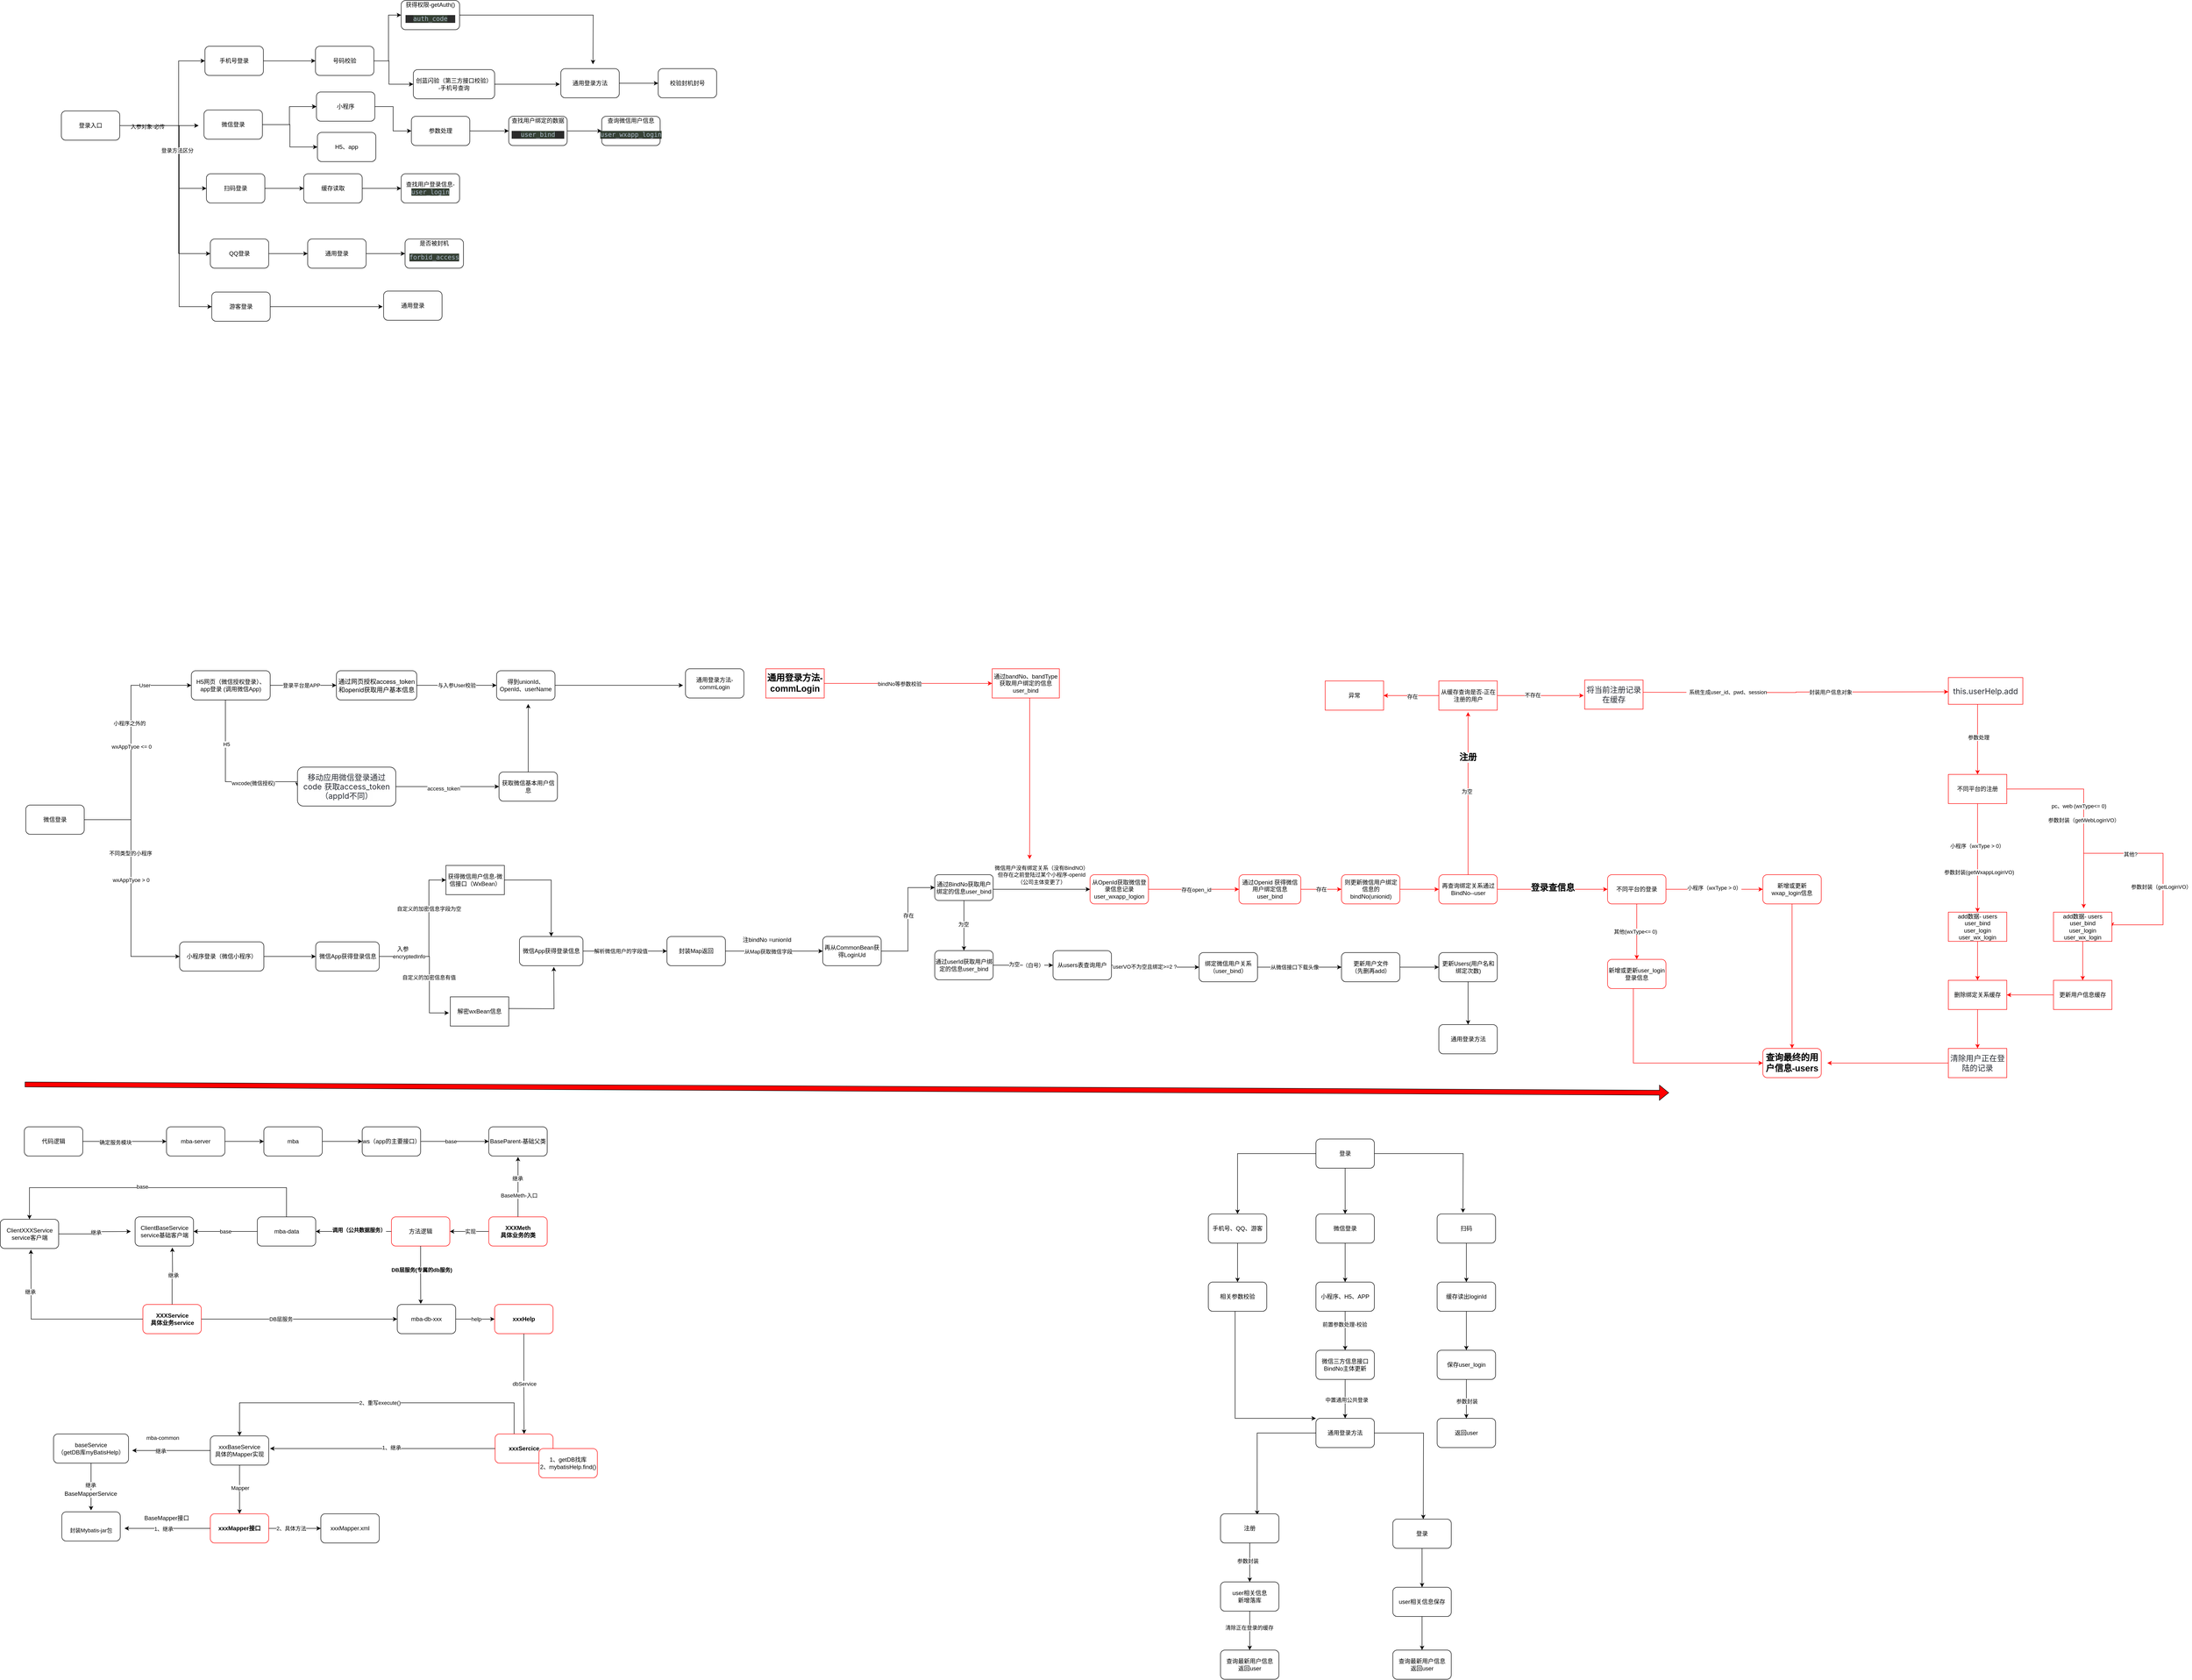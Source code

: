 <mxfile version="24.4.4" type="github">
  <diagram name="第 1 页" id="IZgFfTSHIUC8vvN_eHqE">
    <mxGraphModel dx="2193" dy="983" grid="0" gridSize="10" guides="1" tooltips="1" connect="1" arrows="1" fold="1" page="0" pageScale="1" pageWidth="827" pageHeight="1169" math="0" shadow="0">
      <root>
        <mxCell id="0" />
        <mxCell id="1" parent="0" />
        <mxCell id="s-7A4ezLg-ZEzOZGVY8U-5" style="edgeStyle=orthogonalEdgeStyle;rounded=0;orthogonalLoop=1;jettySize=auto;html=1;entryX=0;entryY=0.5;entryDx=0;entryDy=0;" edge="1" parent="1" source="s-7A4ezLg-ZEzOZGVY8U-1" target="s-7A4ezLg-ZEzOZGVY8U-2">
          <mxGeometry relative="1" as="geometry">
            <Array as="points">
              <mxPoint x="358" y="349" />
              <mxPoint x="358" y="216" />
            </Array>
          </mxGeometry>
        </mxCell>
        <mxCell id="s-7A4ezLg-ZEzOZGVY8U-6" value="入参对象-必传" style="edgeLabel;html=1;align=center;verticalAlign=middle;resizable=0;points=[];" vertex="1" connectable="0" parent="s-7A4ezLg-ZEzOZGVY8U-5">
          <mxGeometry x="-0.636" y="3" relative="1" as="geometry">
            <mxPoint x="1" y="5" as="offset" />
          </mxGeometry>
        </mxCell>
        <mxCell id="s-7A4ezLg-ZEzOZGVY8U-9" style="edgeStyle=orthogonalEdgeStyle;rounded=0;orthogonalLoop=1;jettySize=auto;html=1;" edge="1" parent="1" source="s-7A4ezLg-ZEzOZGVY8U-1">
          <mxGeometry relative="1" as="geometry">
            <mxPoint x="399" y="349" as="targetPoint" />
          </mxGeometry>
        </mxCell>
        <mxCell id="s-7A4ezLg-ZEzOZGVY8U-11" style="edgeStyle=orthogonalEdgeStyle;rounded=0;orthogonalLoop=1;jettySize=auto;html=1;entryX=0;entryY=0.5;entryDx=0;entryDy=0;" edge="1" parent="1" source="s-7A4ezLg-ZEzOZGVY8U-1" target="s-7A4ezLg-ZEzOZGVY8U-10">
          <mxGeometry relative="1" as="geometry">
            <Array as="points">
              <mxPoint x="358" y="349" />
              <mxPoint x="358" y="478" />
            </Array>
          </mxGeometry>
        </mxCell>
        <mxCell id="s-7A4ezLg-ZEzOZGVY8U-14" style="edgeStyle=orthogonalEdgeStyle;rounded=0;orthogonalLoop=1;jettySize=auto;html=1;entryX=0;entryY=0.5;entryDx=0;entryDy=0;" edge="1" parent="1" source="s-7A4ezLg-ZEzOZGVY8U-1" target="s-7A4ezLg-ZEzOZGVY8U-12">
          <mxGeometry relative="1" as="geometry">
            <Array as="points">
              <mxPoint x="358" y="349" />
              <mxPoint x="358" y="612" />
            </Array>
          </mxGeometry>
        </mxCell>
        <mxCell id="s-7A4ezLg-ZEzOZGVY8U-15" style="edgeStyle=orthogonalEdgeStyle;rounded=0;orthogonalLoop=1;jettySize=auto;html=1;entryX=0;entryY=0.5;entryDx=0;entryDy=0;" edge="1" parent="1" source="s-7A4ezLg-ZEzOZGVY8U-1" target="s-7A4ezLg-ZEzOZGVY8U-13">
          <mxGeometry relative="1" as="geometry">
            <Array as="points">
              <mxPoint x="359" y="349" />
              <mxPoint x="359" y="721" />
            </Array>
          </mxGeometry>
        </mxCell>
        <mxCell id="s-7A4ezLg-ZEzOZGVY8U-37" value="登录方法区分" style="edgeLabel;html=1;align=center;verticalAlign=middle;resizable=0;points=[];" vertex="1" connectable="0" parent="s-7A4ezLg-ZEzOZGVY8U-15">
          <mxGeometry x="-0.383" y="-4" relative="1" as="geometry">
            <mxPoint as="offset" />
          </mxGeometry>
        </mxCell>
        <mxCell id="s-7A4ezLg-ZEzOZGVY8U-1" value="登录入口" style="rounded=1;whiteSpace=wrap;html=1;" vertex="1" parent="1">
          <mxGeometry x="117" y="319" width="120" height="60" as="geometry" />
        </mxCell>
        <mxCell id="s-7A4ezLg-ZEzOZGVY8U-17" value="" style="edgeStyle=orthogonalEdgeStyle;rounded=0;orthogonalLoop=1;jettySize=auto;html=1;" edge="1" parent="1" source="s-7A4ezLg-ZEzOZGVY8U-2" target="s-7A4ezLg-ZEzOZGVY8U-16">
          <mxGeometry relative="1" as="geometry" />
        </mxCell>
        <object label="手机号登录" commonLoginByPhone="手机登录方法入口" id="s-7A4ezLg-ZEzOZGVY8U-2">
          <mxCell style="whiteSpace=wrap;html=1;rounded=1;" vertex="1" parent="1">
            <mxGeometry x="412" y="186" width="120" height="60" as="geometry" />
          </mxCell>
        </object>
        <mxCell id="s-7A4ezLg-ZEzOZGVY8U-22" value="" style="edgeStyle=orthogonalEdgeStyle;rounded=0;orthogonalLoop=1;jettySize=auto;html=1;" edge="1" parent="1" source="s-7A4ezLg-ZEzOZGVY8U-8" target="s-7A4ezLg-ZEzOZGVY8U-21">
          <mxGeometry relative="1" as="geometry" />
        </mxCell>
        <mxCell id="s-7A4ezLg-ZEzOZGVY8U-23" value="" style="edgeStyle=orthogonalEdgeStyle;rounded=0;orthogonalLoop=1;jettySize=auto;html=1;" edge="1" parent="1" source="s-7A4ezLg-ZEzOZGVY8U-8" target="s-7A4ezLg-ZEzOZGVY8U-21">
          <mxGeometry relative="1" as="geometry" />
        </mxCell>
        <mxCell id="s-7A4ezLg-ZEzOZGVY8U-24" value="" style="edgeStyle=orthogonalEdgeStyle;rounded=0;orthogonalLoop=1;jettySize=auto;html=1;" edge="1" parent="1" source="s-7A4ezLg-ZEzOZGVY8U-8" target="s-7A4ezLg-ZEzOZGVY8U-21">
          <mxGeometry relative="1" as="geometry" />
        </mxCell>
        <mxCell id="s-7A4ezLg-ZEzOZGVY8U-26" style="edgeStyle=orthogonalEdgeStyle;rounded=0;orthogonalLoop=1;jettySize=auto;html=1;entryX=0;entryY=0.5;entryDx=0;entryDy=0;" edge="1" parent="1" source="s-7A4ezLg-ZEzOZGVY8U-8" target="s-7A4ezLg-ZEzOZGVY8U-25">
          <mxGeometry relative="1" as="geometry" />
        </mxCell>
        <mxCell id="s-7A4ezLg-ZEzOZGVY8U-8" value="微信登录" style="rounded=1;whiteSpace=wrap;html=1;" vertex="1" parent="1">
          <mxGeometry x="410" y="317" width="120" height="60" as="geometry" />
        </mxCell>
        <mxCell id="s-7A4ezLg-ZEzOZGVY8U-30" value="" style="edgeStyle=orthogonalEdgeStyle;rounded=0;orthogonalLoop=1;jettySize=auto;html=1;" edge="1" parent="1" source="s-7A4ezLg-ZEzOZGVY8U-10" target="s-7A4ezLg-ZEzOZGVY8U-29">
          <mxGeometry relative="1" as="geometry" />
        </mxCell>
        <mxCell id="s-7A4ezLg-ZEzOZGVY8U-10" value="扫码登录" style="rounded=1;whiteSpace=wrap;html=1;" vertex="1" parent="1">
          <mxGeometry x="415" y="448" width="120" height="60" as="geometry" />
        </mxCell>
        <mxCell id="s-7A4ezLg-ZEzOZGVY8U-34" value="" style="edgeStyle=orthogonalEdgeStyle;rounded=0;orthogonalLoop=1;jettySize=auto;html=1;" edge="1" parent="1" source="s-7A4ezLg-ZEzOZGVY8U-12" target="s-7A4ezLg-ZEzOZGVY8U-33">
          <mxGeometry relative="1" as="geometry" />
        </mxCell>
        <mxCell id="s-7A4ezLg-ZEzOZGVY8U-12" value="QQ登录" style="rounded=1;whiteSpace=wrap;html=1;" vertex="1" parent="1">
          <mxGeometry x="423" y="582" width="120" height="60" as="geometry" />
        </mxCell>
        <mxCell id="s-7A4ezLg-ZEzOZGVY8U-38" style="edgeStyle=orthogonalEdgeStyle;rounded=0;orthogonalLoop=1;jettySize=auto;html=1;" edge="1" parent="1" source="s-7A4ezLg-ZEzOZGVY8U-13">
          <mxGeometry relative="1" as="geometry">
            <mxPoint x="777" y="721" as="targetPoint" />
          </mxGeometry>
        </mxCell>
        <mxCell id="s-7A4ezLg-ZEzOZGVY8U-13" value="游客登录" style="rounded=1;whiteSpace=wrap;html=1;" vertex="1" parent="1">
          <mxGeometry x="426" y="691" width="120" height="60" as="geometry" />
        </mxCell>
        <mxCell id="s-7A4ezLg-ZEzOZGVY8U-19" value="" style="edgeStyle=orthogonalEdgeStyle;rounded=0;orthogonalLoop=1;jettySize=auto;html=1;" edge="1" parent="1" source="s-7A4ezLg-ZEzOZGVY8U-16" target="s-7A4ezLg-ZEzOZGVY8U-18">
          <mxGeometry relative="1" as="geometry">
            <Array as="points">
              <mxPoint x="789" y="216" />
              <mxPoint x="789" y="122" />
            </Array>
          </mxGeometry>
        </mxCell>
        <mxCell id="s-7A4ezLg-ZEzOZGVY8U-41" style="edgeStyle=orthogonalEdgeStyle;rounded=0;orthogonalLoop=1;jettySize=auto;html=1;" edge="1" parent="1" source="s-7A4ezLg-ZEzOZGVY8U-16" target="s-7A4ezLg-ZEzOZGVY8U-40">
          <mxGeometry relative="1" as="geometry">
            <Array as="points">
              <mxPoint x="790" y="216" />
              <mxPoint x="790" y="264" />
            </Array>
          </mxGeometry>
        </mxCell>
        <mxCell id="s-7A4ezLg-ZEzOZGVY8U-16" value="号码校验" style="whiteSpace=wrap;html=1;rounded=1;" vertex="1" parent="1">
          <mxGeometry x="639" y="186" width="120" height="60" as="geometry" />
        </mxCell>
        <mxCell id="s-7A4ezLg-ZEzOZGVY8U-42" style="edgeStyle=orthogonalEdgeStyle;rounded=0;orthogonalLoop=1;jettySize=auto;html=1;" edge="1" parent="1" source="s-7A4ezLg-ZEzOZGVY8U-18">
          <mxGeometry relative="1" as="geometry">
            <mxPoint x="1209" y="223" as="targetPoint" />
          </mxGeometry>
        </mxCell>
        <mxCell id="s-7A4ezLg-ZEzOZGVY8U-18" value="获得权限-getAuth()&lt;br&gt;&lt;pre style=&quot;background-color:#2b2b2b;color:#a9b7c6;font-family:&#39;JetBrains Mono&#39;,monospace;font-size:9.8pt;&quot;&gt;&lt;span style=&quot;background-color:#364135;&quot;&gt;auth_code&lt;/span&gt;&lt;/pre&gt;" style="whiteSpace=wrap;html=1;rounded=1;" vertex="1" parent="1">
          <mxGeometry x="815" y="92" width="120" height="60" as="geometry" />
        </mxCell>
        <mxCell id="s-7A4ezLg-ZEzOZGVY8U-28" value="" style="edgeStyle=orthogonalEdgeStyle;rounded=0;orthogonalLoop=1;jettySize=auto;html=1;" edge="1" parent="1" source="s-7A4ezLg-ZEzOZGVY8U-21" target="s-7A4ezLg-ZEzOZGVY8U-27">
          <mxGeometry relative="1" as="geometry" />
        </mxCell>
        <mxCell id="s-7A4ezLg-ZEzOZGVY8U-21" value="小程序" style="whiteSpace=wrap;html=1;rounded=1;" vertex="1" parent="1">
          <mxGeometry x="641" y="280" width="120" height="60" as="geometry" />
        </mxCell>
        <mxCell id="s-7A4ezLg-ZEzOZGVY8U-25" value="H5、app" style="whiteSpace=wrap;html=1;rounded=1;" vertex="1" parent="1">
          <mxGeometry x="643" y="363" width="120" height="60" as="geometry" />
        </mxCell>
        <mxCell id="s-7A4ezLg-ZEzOZGVY8U-48" value="" style="edgeStyle=orthogonalEdgeStyle;rounded=0;orthogonalLoop=1;jettySize=auto;html=1;" edge="1" parent="1" source="s-7A4ezLg-ZEzOZGVY8U-27" target="s-7A4ezLg-ZEzOZGVY8U-47">
          <mxGeometry relative="1" as="geometry" />
        </mxCell>
        <mxCell id="s-7A4ezLg-ZEzOZGVY8U-27" value="参数处理" style="whiteSpace=wrap;html=1;rounded=1;" vertex="1" parent="1">
          <mxGeometry x="836" y="330" width="120" height="60" as="geometry" />
        </mxCell>
        <mxCell id="s-7A4ezLg-ZEzOZGVY8U-32" value="" style="edgeStyle=orthogonalEdgeStyle;rounded=0;orthogonalLoop=1;jettySize=auto;html=1;" edge="1" parent="1" source="s-7A4ezLg-ZEzOZGVY8U-29" target="s-7A4ezLg-ZEzOZGVY8U-31">
          <mxGeometry relative="1" as="geometry" />
        </mxCell>
        <mxCell id="s-7A4ezLg-ZEzOZGVY8U-29" value="缓存读取" style="whiteSpace=wrap;html=1;rounded=1;" vertex="1" parent="1">
          <mxGeometry x="615" y="448" width="120" height="60" as="geometry" />
        </mxCell>
        <mxCell id="s-7A4ezLg-ZEzOZGVY8U-31" value="查找用户登录信息-&lt;span style=&quot;background-color: rgb(54, 65, 53); color: rgb(169, 183, 198); font-family: &amp;quot;JetBrains Mono&amp;quot;, monospace; font-size: 9.8pt;&quot;&gt;user_login&lt;/span&gt;" style="whiteSpace=wrap;html=1;rounded=1;" vertex="1" parent="1">
          <mxGeometry x="815" y="448" width="120" height="60" as="geometry" />
        </mxCell>
        <mxCell id="s-7A4ezLg-ZEzOZGVY8U-36" value="" style="edgeStyle=orthogonalEdgeStyle;rounded=0;orthogonalLoop=1;jettySize=auto;html=1;" edge="1" parent="1" source="s-7A4ezLg-ZEzOZGVY8U-33" target="s-7A4ezLg-ZEzOZGVY8U-35">
          <mxGeometry relative="1" as="geometry" />
        </mxCell>
        <object label="通用登录" appUserService.commonLogin="公共、通用登录方法" id="s-7A4ezLg-ZEzOZGVY8U-33">
          <mxCell style="whiteSpace=wrap;html=1;rounded=1;" vertex="1" parent="1">
            <mxGeometry x="623" y="582" width="120" height="60" as="geometry" />
          </mxCell>
        </object>
        <object label="是否被封机&lt;div&gt;&lt;pre style=&quot;background-color:#2b2b2b;color:#a9b7c6;font-family:&#39;JetBrains Mono&#39;,monospace;font-size:9.8pt;&quot;&gt;&lt;span style=&quot;background-color:#364135;&quot;&gt;forbid_access&lt;/span&gt;&lt;/pre&gt;&lt;/div&gt;" appUserService.existForbidAccess="查询是否被封机" id="s-7A4ezLg-ZEzOZGVY8U-35">
          <mxCell style="whiteSpace=wrap;html=1;rounded=1;" vertex="1" parent="1">
            <mxGeometry x="823" y="582" width="120" height="60" as="geometry" />
          </mxCell>
        </object>
        <object label="通用登录" appUserService.commonLogin="公共、通用登录方法" id="s-7A4ezLg-ZEzOZGVY8U-39">
          <mxCell style="whiteSpace=wrap;html=1;rounded=1;" vertex="1" parent="1">
            <mxGeometry x="779" y="689" width="120" height="60" as="geometry" />
          </mxCell>
        </object>
        <mxCell id="s-7A4ezLg-ZEzOZGVY8U-43" style="edgeStyle=orthogonalEdgeStyle;rounded=0;orthogonalLoop=1;jettySize=auto;html=1;" edge="1" parent="1" source="s-7A4ezLg-ZEzOZGVY8U-40">
          <mxGeometry relative="1" as="geometry">
            <mxPoint x="1141" y="264" as="targetPoint" />
          </mxGeometry>
        </mxCell>
        <mxCell id="s-7A4ezLg-ZEzOZGVY8U-40" value="创蓝闪验（第三方接口校验）&lt;br&gt;-手机号查询" style="whiteSpace=wrap;html=1;rounded=1;" vertex="1" parent="1">
          <mxGeometry x="840" y="234" width="167" height="60" as="geometry" />
        </mxCell>
        <mxCell id="s-7A4ezLg-ZEzOZGVY8U-46" value="" style="edgeStyle=orthogonalEdgeStyle;rounded=0;orthogonalLoop=1;jettySize=auto;html=1;" edge="1" parent="1" source="s-7A4ezLg-ZEzOZGVY8U-44" target="s-7A4ezLg-ZEzOZGVY8U-45">
          <mxGeometry relative="1" as="geometry" />
        </mxCell>
        <mxCell id="s-7A4ezLg-ZEzOZGVY8U-44" value="通用登录方法" style="whiteSpace=wrap;html=1;rounded=1;" vertex="1" parent="1">
          <mxGeometry x="1143" y="232" width="120" height="60" as="geometry" />
        </mxCell>
        <mxCell id="s-7A4ezLg-ZEzOZGVY8U-45" value="校验封机封号" style="whiteSpace=wrap;html=1;rounded=1;" vertex="1" parent="1">
          <mxGeometry x="1343" y="232" width="120" height="60" as="geometry" />
        </mxCell>
        <mxCell id="s-7A4ezLg-ZEzOZGVY8U-50" value="" style="edgeStyle=orthogonalEdgeStyle;rounded=0;orthogonalLoop=1;jettySize=auto;html=1;" edge="1" parent="1" source="s-7A4ezLg-ZEzOZGVY8U-47" target="s-7A4ezLg-ZEzOZGVY8U-49">
          <mxGeometry relative="1" as="geometry" />
        </mxCell>
        <mxCell id="s-7A4ezLg-ZEzOZGVY8U-47" value="查找用户绑定的数据&lt;br&gt;&lt;pre style=&quot;background-color:#2b2b2b;color:#a9b7c6;font-family:&#39;JetBrains Mono&#39;,monospace;font-size:9.8pt;&quot;&gt;&lt;span style=&quot;background-color:#364135;&quot;&gt;user_bind&lt;/span&gt;&lt;/pre&gt;" style="whiteSpace=wrap;html=1;rounded=1;" vertex="1" parent="1">
          <mxGeometry x="1036" y="330" width="120" height="60" as="geometry" />
        </mxCell>
        <mxCell id="s-7A4ezLg-ZEzOZGVY8U-49" value="查询微信用户信息&lt;div&gt;&lt;pre style=&quot;background-color:#2b2b2b;color:#a9b7c6;font-family:&#39;JetBrains Mono&#39;,monospace;font-size:9.8pt;&quot;&gt;&lt;span style=&quot;background-color:#364135;&quot;&gt;user_wxapp_login&lt;/span&gt;&lt;/pre&gt;&lt;/div&gt;" style="whiteSpace=wrap;html=1;rounded=1;" vertex="1" parent="1">
          <mxGeometry x="1227" y="330" width="120" height="60" as="geometry" />
        </mxCell>
        <mxCell id="s-7A4ezLg-ZEzOZGVY8U-53" style="edgeStyle=orthogonalEdgeStyle;rounded=0;orthogonalLoop=1;jettySize=auto;html=1;entryX=0;entryY=0.5;entryDx=0;entryDy=0;" edge="1" parent="1" source="s-7A4ezLg-ZEzOZGVY8U-51" target="s-7A4ezLg-ZEzOZGVY8U-55">
          <mxGeometry relative="1" as="geometry">
            <mxPoint x="370" y="1500" as="targetPoint" />
            <Array as="points">
              <mxPoint x="260" y="1775" />
              <mxPoint x="260" y="1499" />
            </Array>
          </mxGeometry>
        </mxCell>
        <mxCell id="s-7A4ezLg-ZEzOZGVY8U-58" value="wxAppTyoe &amp;lt;= 0" style="edgeLabel;html=1;align=center;verticalAlign=middle;resizable=0;points=[];" vertex="1" connectable="0" parent="s-7A4ezLg-ZEzOZGVY8U-53">
          <mxGeometry x="-0.113" y="1" relative="1" as="geometry">
            <mxPoint x="2" y="-26" as="offset" />
          </mxGeometry>
        </mxCell>
        <mxCell id="s-7A4ezLg-ZEzOZGVY8U-60" value="User" style="edgeLabel;html=1;align=center;verticalAlign=middle;resizable=0;points=[];" vertex="1" connectable="0" parent="s-7A4ezLg-ZEzOZGVY8U-53">
          <mxGeometry x="0.612" relative="1" as="geometry">
            <mxPoint as="offset" />
          </mxGeometry>
        </mxCell>
        <mxCell id="s-7A4ezLg-ZEzOZGVY8U-136" value="小程序之外的" style="edgeLabel;html=1;align=center;verticalAlign=middle;resizable=0;points=[];" vertex="1" connectable="0" parent="s-7A4ezLg-ZEzOZGVY8U-53">
          <mxGeometry x="0.032" y="1" relative="1" as="geometry">
            <mxPoint x="-2" y="-38" as="offset" />
          </mxGeometry>
        </mxCell>
        <mxCell id="s-7A4ezLg-ZEzOZGVY8U-141" style="edgeStyle=orthogonalEdgeStyle;rounded=0;orthogonalLoop=1;jettySize=auto;html=1;entryX=0;entryY=0.5;entryDx=0;entryDy=0;" edge="1" parent="1" source="s-7A4ezLg-ZEzOZGVY8U-51" target="s-7A4ezLg-ZEzOZGVY8U-54">
          <mxGeometry relative="1" as="geometry">
            <Array as="points">
              <mxPoint x="260" y="1775" />
              <mxPoint x="260" y="2056" />
            </Array>
          </mxGeometry>
        </mxCell>
        <mxCell id="s-7A4ezLg-ZEzOZGVY8U-143" value="wxAppTyoe &amp;gt; 0" style="edgeLabel;html=1;align=center;verticalAlign=middle;resizable=0;points=[];" vertex="1" connectable="0" parent="s-7A4ezLg-ZEzOZGVY8U-141">
          <mxGeometry x="-0.078" relative="1" as="geometry">
            <mxPoint as="offset" />
          </mxGeometry>
        </mxCell>
        <mxCell id="s-7A4ezLg-ZEzOZGVY8U-144" value="不同类型的小程序" style="edgeLabel;html=1;align=center;verticalAlign=middle;resizable=0;points=[];" vertex="1" connectable="0" parent="s-7A4ezLg-ZEzOZGVY8U-141">
          <mxGeometry x="-0.308" y="-1" relative="1" as="geometry">
            <mxPoint as="offset" />
          </mxGeometry>
        </mxCell>
        <mxCell id="s-7A4ezLg-ZEzOZGVY8U-51" value="微信登录" style="rounded=1;whiteSpace=wrap;html=1;" vertex="1" parent="1">
          <mxGeometry x="44" y="1745" width="120" height="60" as="geometry" />
        </mxCell>
        <mxCell id="s-7A4ezLg-ZEzOZGVY8U-62" value="" style="edgeStyle=orthogonalEdgeStyle;rounded=0;orthogonalLoop=1;jettySize=auto;html=1;" edge="1" parent="1" source="s-7A4ezLg-ZEzOZGVY8U-54" target="s-7A4ezLg-ZEzOZGVY8U-61">
          <mxGeometry relative="1" as="geometry" />
        </mxCell>
        <object label="小程序登录（微信小程序）" commonLoginWxappByWx="微信小程序" id="s-7A4ezLg-ZEzOZGVY8U-54">
          <mxCell style="rounded=1;whiteSpace=wrap;html=1;" vertex="1" parent="1">
            <mxGeometry x="360" y="2026" width="173" height="60" as="geometry" />
          </mxCell>
        </object>
        <mxCell id="s-7A4ezLg-ZEzOZGVY8U-120" value="" style="edgeStyle=orthogonalEdgeStyle;rounded=0;orthogonalLoop=1;jettySize=auto;html=1;" edge="1" parent="1" source="s-7A4ezLg-ZEzOZGVY8U-55" target="s-7A4ezLg-ZEzOZGVY8U-119">
          <mxGeometry relative="1" as="geometry" />
        </mxCell>
        <mxCell id="s-7A4ezLg-ZEzOZGVY8U-121" value="登录平台是APP" style="edgeLabel;html=1;align=center;verticalAlign=middle;resizable=0;points=[];" vertex="1" connectable="0" parent="s-7A4ezLg-ZEzOZGVY8U-120">
          <mxGeometry x="-0.067" relative="1" as="geometry">
            <mxPoint as="offset" />
          </mxGeometry>
        </mxCell>
        <mxCell id="s-7A4ezLg-ZEzOZGVY8U-124" style="edgeStyle=orthogonalEdgeStyle;rounded=0;orthogonalLoop=1;jettySize=auto;html=1;entryX=0;entryY=0.5;entryDx=0;entryDy=0;" edge="1" parent="1" source="s-7A4ezLg-ZEzOZGVY8U-55" target="s-7A4ezLg-ZEzOZGVY8U-126">
          <mxGeometry relative="1" as="geometry">
            <mxPoint x="486" y="1690" as="targetPoint" />
            <Array as="points">
              <mxPoint x="454" y="1697" />
            </Array>
          </mxGeometry>
        </mxCell>
        <mxCell id="s-7A4ezLg-ZEzOZGVY8U-127" value="wxcode(微信授权)" style="edgeLabel;html=1;align=center;verticalAlign=middle;resizable=0;points=[];" vertex="1" connectable="0" parent="s-7A4ezLg-ZEzOZGVY8U-124">
          <mxGeometry x="0.377" y="-3" relative="1" as="geometry">
            <mxPoint as="offset" />
          </mxGeometry>
        </mxCell>
        <mxCell id="s-7A4ezLg-ZEzOZGVY8U-128" value="H5" style="edgeLabel;html=1;align=center;verticalAlign=middle;resizable=0;points=[];" vertex="1" connectable="0" parent="s-7A4ezLg-ZEzOZGVY8U-124">
          <mxGeometry x="-0.442" y="2" relative="1" as="geometry">
            <mxPoint as="offset" />
          </mxGeometry>
        </mxCell>
        <object label="H5网页（微信授权登录）、app登录 (调用微信App)" commonLoginByWx="微信App登录" id="s-7A4ezLg-ZEzOZGVY8U-55">
          <mxCell style="rounded=1;whiteSpace=wrap;html=1;" vertex="1" parent="1">
            <mxGeometry x="384" y="1469" width="162" height="60" as="geometry" />
          </mxCell>
        </object>
        <mxCell id="s-7A4ezLg-ZEzOZGVY8U-64" value="" style="edgeStyle=orthogonalEdgeStyle;rounded=0;orthogonalLoop=1;jettySize=auto;html=1;" edge="1" parent="1" source="s-7A4ezLg-ZEzOZGVY8U-61" target="s-7A4ezLg-ZEzOZGVY8U-63">
          <mxGeometry relative="1" as="geometry">
            <Array as="points">
              <mxPoint x="872" y="2056" />
              <mxPoint x="872" y="1899" />
            </Array>
          </mxGeometry>
        </mxCell>
        <mxCell id="s-7A4ezLg-ZEzOZGVY8U-66" value="自定义的加密信息字段为空" style="edgeLabel;html=1;align=center;verticalAlign=middle;resizable=0;points=[];" vertex="1" connectable="0" parent="s-7A4ezLg-ZEzOZGVY8U-64">
          <mxGeometry x="0.368" relative="1" as="geometry">
            <mxPoint y="1" as="offset" />
          </mxGeometry>
        </mxCell>
        <mxCell id="s-7A4ezLg-ZEzOZGVY8U-65" style="edgeStyle=orthogonalEdgeStyle;rounded=0;orthogonalLoop=1;jettySize=auto;html=1;" edge="1" parent="1" source="s-7A4ezLg-ZEzOZGVY8U-61">
          <mxGeometry relative="1" as="geometry">
            <mxPoint x="913" y="2172" as="targetPoint" />
            <Array as="points">
              <mxPoint x="873" y="2056" />
              <mxPoint x="873" y="2172" />
            </Array>
          </mxGeometry>
        </mxCell>
        <mxCell id="s-7A4ezLg-ZEzOZGVY8U-68" value="encryptedInfo" style="edgeLabel;html=1;align=center;verticalAlign=middle;resizable=0;points=[];" vertex="1" connectable="0" parent="s-7A4ezLg-ZEzOZGVY8U-65">
          <mxGeometry x="-0.533" relative="1" as="geometry">
            <mxPoint as="offset" />
          </mxGeometry>
        </mxCell>
        <mxCell id="s-7A4ezLg-ZEzOZGVY8U-69" value="自定义的加密信息有值" style="edgeLabel;html=1;align=center;verticalAlign=middle;resizable=0;points=[];" vertex="1" connectable="0" parent="s-7A4ezLg-ZEzOZGVY8U-65">
          <mxGeometry x="0.127" y="-1" relative="1" as="geometry">
            <mxPoint as="offset" />
          </mxGeometry>
        </mxCell>
        <object label="微信App获得登录信息" getWxAppLoginMap="获取微信小程序登录Map" id="s-7A4ezLg-ZEzOZGVY8U-61">
          <mxCell style="whiteSpace=wrap;html=1;rounded=1;" vertex="1" parent="1">
            <mxGeometry x="639.5" y="2026" width="130.5" height="60" as="geometry" />
          </mxCell>
        </object>
        <mxCell id="s-7A4ezLg-ZEzOZGVY8U-73" style="edgeStyle=orthogonalEdgeStyle;rounded=0;orthogonalLoop=1;jettySize=auto;html=1;" edge="1" parent="1" source="s-7A4ezLg-ZEzOZGVY8U-63" target="s-7A4ezLg-ZEzOZGVY8U-72">
          <mxGeometry relative="1" as="geometry" />
        </mxCell>
        <object label="获得微信用户信息-微信接口（WxBean）" getWxAppOpenId="微信接口获得OpenId" id="s-7A4ezLg-ZEzOZGVY8U-63">
          <mxCell style="whiteSpace=wrap;html=1;rounded=1;arcSize=0;" vertex="1" parent="1">
            <mxGeometry x="907" y="1869" width="120" height="60" as="geometry" />
          </mxCell>
        </object>
        <mxCell id="s-7A4ezLg-ZEzOZGVY8U-74" style="edgeStyle=orthogonalEdgeStyle;rounded=0;orthogonalLoop=1;jettySize=auto;html=1;" edge="1" parent="1">
          <mxGeometry relative="1" as="geometry">
            <mxPoint x="1128.529" y="2077.471" as="targetPoint" />
            <mxPoint x="1035" y="2163" as="sourcePoint" />
          </mxGeometry>
        </mxCell>
        <object label="解密wxBean信息" getWxAppOpenId="" id="s-7A4ezLg-ZEzOZGVY8U-70">
          <mxCell style="whiteSpace=wrap;html=1;rounded=1;arcSize=0;" vertex="1" parent="1">
            <mxGeometry x="916" y="2139" width="120" height="60" as="geometry" />
          </mxCell>
        </object>
        <mxCell id="s-7A4ezLg-ZEzOZGVY8U-77" value="解析微信用户的字段值" style="edgeStyle=orthogonalEdgeStyle;rounded=0;orthogonalLoop=1;jettySize=auto;html=1;" edge="1" parent="1" source="s-7A4ezLg-ZEzOZGVY8U-72" target="s-7A4ezLg-ZEzOZGVY8U-76">
          <mxGeometry x="-0.101" relative="1" as="geometry">
            <mxPoint as="offset" />
          </mxGeometry>
        </mxCell>
        <object label="微信App获得登录信息" id="s-7A4ezLg-ZEzOZGVY8U-72">
          <mxCell style="whiteSpace=wrap;html=1;rounded=1;" vertex="1" parent="1">
            <mxGeometry x="1058" y="2015" width="130.5" height="60" as="geometry" />
          </mxCell>
        </object>
        <mxCell id="s-7A4ezLg-ZEzOZGVY8U-80" value="" style="edgeStyle=orthogonalEdgeStyle;rounded=0;orthogonalLoop=1;jettySize=auto;html=1;" edge="1" parent="1" source="s-7A4ezLg-ZEzOZGVY8U-76" target="s-7A4ezLg-ZEzOZGVY8U-79">
          <mxGeometry relative="1" as="geometry" />
        </mxCell>
        <mxCell id="s-7A4ezLg-ZEzOZGVY8U-81" value="从Map获取微信字段" style="edgeLabel;html=1;align=center;verticalAlign=middle;resizable=0;points=[];" vertex="1" connectable="0" parent="s-7A4ezLg-ZEzOZGVY8U-80">
          <mxGeometry x="-0.125" y="-1" relative="1" as="geometry">
            <mxPoint as="offset" />
          </mxGeometry>
        </mxCell>
        <mxCell id="s-7A4ezLg-ZEzOZGVY8U-76" value="封装Map返回" style="whiteSpace=wrap;html=1;rounded=1;" vertex="1" parent="1">
          <mxGeometry x="1361" y="2015" width="120" height="60" as="geometry" />
        </mxCell>
        <mxCell id="s-7A4ezLg-ZEzOZGVY8U-83" style="edgeStyle=orthogonalEdgeStyle;rounded=0;orthogonalLoop=1;jettySize=auto;html=1;entryX=0;entryY=0.5;entryDx=0;entryDy=0;" edge="1" parent="1" source="s-7A4ezLg-ZEzOZGVY8U-79" target="s-7A4ezLg-ZEzOZGVY8U-84">
          <mxGeometry relative="1" as="geometry">
            <mxPoint x="1857" y="1919" as="targetPoint" />
          </mxGeometry>
        </mxCell>
        <mxCell id="s-7A4ezLg-ZEzOZGVY8U-85" value="存在" style="edgeLabel;html=1;align=center;verticalAlign=middle;resizable=0;points=[];" vertex="1" connectable="0" parent="s-7A4ezLg-ZEzOZGVY8U-83">
          <mxGeometry x="0.065" y="-1" relative="1" as="geometry">
            <mxPoint as="offset" />
          </mxGeometry>
        </mxCell>
        <mxCell id="s-7A4ezLg-ZEzOZGVY8U-79" value="再从CommonBean获得LoginUd" style="whiteSpace=wrap;html=1;rounded=1;" vertex="1" parent="1">
          <mxGeometry x="1681" y="2015" width="120" height="60" as="geometry" />
        </mxCell>
        <mxCell id="s-7A4ezLg-ZEzOZGVY8U-82" value="注bindNo =unionId" style="text;html=1;align=center;verticalAlign=middle;resizable=0;points=[];autosize=1;strokeColor=none;fillColor=none;" vertex="1" parent="1">
          <mxGeometry x="1507" y="2009" width="118" height="26" as="geometry" />
        </mxCell>
        <mxCell id="s-7A4ezLg-ZEzOZGVY8U-88" value="" style="edgeStyle=orthogonalEdgeStyle;rounded=0;orthogonalLoop=1;jettySize=auto;html=1;" edge="1" parent="1" source="s-7A4ezLg-ZEzOZGVY8U-84" target="s-7A4ezLg-ZEzOZGVY8U-87">
          <mxGeometry relative="1" as="geometry">
            <Array as="points">
              <mxPoint x="2082" y="1918" />
              <mxPoint x="2082" y="1918" />
            </Array>
          </mxGeometry>
        </mxCell>
        <mxCell id="s-7A4ezLg-ZEzOZGVY8U-102" value="" style="edgeStyle=orthogonalEdgeStyle;rounded=0;orthogonalLoop=1;jettySize=auto;html=1;" edge="1" parent="1" source="s-7A4ezLg-ZEzOZGVY8U-84" target="s-7A4ezLg-ZEzOZGVY8U-101">
          <mxGeometry relative="1" as="geometry" />
        </mxCell>
        <mxCell id="s-7A4ezLg-ZEzOZGVY8U-104" value="为空" style="edgeLabel;html=1;align=center;verticalAlign=middle;resizable=0;points=[];" vertex="1" connectable="0" parent="s-7A4ezLg-ZEzOZGVY8U-102">
          <mxGeometry x="-0.039" y="-1" relative="1" as="geometry">
            <mxPoint y="-1" as="offset" />
          </mxGeometry>
        </mxCell>
        <object label="通过BindNo获取用户绑定的信息user_bind" this.sysUserService.getBindUser="用户绑定信息User_bind" id="s-7A4ezLg-ZEzOZGVY8U-84">
          <mxCell style="rounded=1;whiteSpace=wrap;html=1;" vertex="1" parent="1">
            <mxGeometry x="1911" y="1888" width="120" height="53" as="geometry" />
          </mxCell>
        </object>
        <mxCell id="s-7A4ezLg-ZEzOZGVY8U-92" value="" style="edgeStyle=orthogonalEdgeStyle;rounded=0;orthogonalLoop=1;jettySize=auto;html=1;strokeColor=#FF0000;" edge="1" parent="1" source="s-7A4ezLg-ZEzOZGVY8U-87" target="s-7A4ezLg-ZEzOZGVY8U-91">
          <mxGeometry relative="1" as="geometry" />
        </mxCell>
        <mxCell id="s-7A4ezLg-ZEzOZGVY8U-93" value="存在open_id" style="edgeLabel;html=1;align=center;verticalAlign=middle;resizable=0;points=[];strokeColor=#FF0000;" vertex="1" connectable="0" parent="s-7A4ezLg-ZEzOZGVY8U-92">
          <mxGeometry x="0.051" y="-1" relative="1" as="geometry">
            <mxPoint as="offset" />
          </mxGeometry>
        </mxCell>
        <object label="从OpenId获取微信登录信息记录&lt;br&gt;user_wxapp_logion" this.userHelp.getWxAppLoginByOpenId="登录记录ByOpenId" id="s-7A4ezLg-ZEzOZGVY8U-87">
          <mxCell style="whiteSpace=wrap;html=1;rounded=1;strokeColor=#FF0000;" vertex="1" parent="1">
            <mxGeometry x="2230" y="1888" width="120" height="60" as="geometry" />
          </mxCell>
        </object>
        <mxCell id="s-7A4ezLg-ZEzOZGVY8U-90" value="&lt;span style=&quot;font-size: 11px;&quot;&gt;微信用户没有绑定关系（没有BindNO）&lt;br&gt;但存在之前登陆过某个小程序-openId&lt;br&gt;（公司主体变更了）&lt;/span&gt;" style="text;html=1;align=center;verticalAlign=middle;resizable=0;points=[];autosize=1;strokeColor=none;fillColor=none;" vertex="1" parent="1">
          <mxGeometry x="2024" y="1860" width="211" height="55" as="geometry" />
        </mxCell>
        <mxCell id="s-7A4ezLg-ZEzOZGVY8U-95" value="存在" style="edgeStyle=orthogonalEdgeStyle;rounded=0;orthogonalLoop=1;jettySize=auto;html=1;strokeColor=#FF0000;" edge="1" parent="1" source="s-7A4ezLg-ZEzOZGVY8U-91" target="s-7A4ezLg-ZEzOZGVY8U-94">
          <mxGeometry relative="1" as="geometry" />
        </mxCell>
        <object label="&lt;br&gt;通过Openid 获得微信用户绑定信息&lt;br&gt;user_bind&lt;div&gt;&lt;br&gt;&lt;/div&gt;" userHelp.getBindData="微信用户绑定关系" id="s-7A4ezLg-ZEzOZGVY8U-91">
          <mxCell style="whiteSpace=wrap;html=1;rounded=1;strokeColor=#FF0000;" vertex="1" parent="1">
            <mxGeometry x="2536" y="1888" width="127" height="60" as="geometry" />
          </mxCell>
        </object>
        <mxCell id="s-7A4ezLg-ZEzOZGVY8U-97" value="" style="edgeStyle=orthogonalEdgeStyle;rounded=0;orthogonalLoop=1;jettySize=auto;html=1;strokeColor=#FF0000;" edge="1" parent="1" source="s-7A4ezLg-ZEzOZGVY8U-94" target="s-7A4ezLg-ZEzOZGVY8U-96">
          <mxGeometry relative="1" as="geometry" />
        </mxCell>
        <mxCell id="s-7A4ezLg-ZEzOZGVY8U-94" value="则更新微信用户绑定信息的bindNo(unionid)" style="whiteSpace=wrap;html=1;rounded=1;strokeColor=#FF0000;" vertex="1" parent="1">
          <mxGeometry x="2746.5" y="1888" width="120" height="60" as="geometry" />
        </mxCell>
        <mxCell id="s-7A4ezLg-ZEzOZGVY8U-150" style="edgeStyle=orthogonalEdgeStyle;rounded=0;orthogonalLoop=1;jettySize=auto;html=1;strokeColor=#FF0000;" edge="1" parent="1" source="s-7A4ezLg-ZEzOZGVY8U-96">
          <mxGeometry relative="1" as="geometry">
            <mxPoint x="3006.5" y="1554" as="targetPoint" />
            <Array as="points">
              <mxPoint x="3007" y="1726" />
              <mxPoint x="3007" y="1726" />
            </Array>
          </mxGeometry>
        </mxCell>
        <mxCell id="s-7A4ezLg-ZEzOZGVY8U-152" value="为空" style="edgeLabel;html=1;align=center;verticalAlign=middle;resizable=0;points=[];strokeColor=#FF0000;" vertex="1" connectable="0" parent="s-7A4ezLg-ZEzOZGVY8U-150">
          <mxGeometry x="0.028" y="3" relative="1" as="geometry">
            <mxPoint as="offset" />
          </mxGeometry>
        </mxCell>
        <mxCell id="s-7A4ezLg-ZEzOZGVY8U-158" value="&lt;b&gt;&lt;font style=&quot;font-size: 18px;&quot;&gt;注册&lt;/font&gt;&lt;/b&gt;" style="edgeLabel;html=1;align=center;verticalAlign=middle;resizable=0;points=[];strokeColor=#FF0000;" vertex="1" connectable="0" parent="s-7A4ezLg-ZEzOZGVY8U-150">
          <mxGeometry x="0.446" y="1" relative="1" as="geometry">
            <mxPoint as="offset" />
          </mxGeometry>
        </mxCell>
        <mxCell id="s-7A4ezLg-ZEzOZGVY8U-193" value="" style="edgeStyle=orthogonalEdgeStyle;rounded=0;orthogonalLoop=1;jettySize=auto;html=1;strokeColor=#FF0000;" edge="1" parent="1" source="s-7A4ezLg-ZEzOZGVY8U-96" target="s-7A4ezLg-ZEzOZGVY8U-192">
          <mxGeometry relative="1" as="geometry" />
        </mxCell>
        <mxCell id="s-7A4ezLg-ZEzOZGVY8U-196" value="&lt;b&gt;&lt;font style=&quot;font-size: 18px;&quot;&gt;登录查信息&lt;/font&gt;&lt;/b&gt;" style="edgeLabel;html=1;align=center;verticalAlign=middle;resizable=0;points=[];strokeColor=#FF0000;" vertex="1" connectable="0" parent="s-7A4ezLg-ZEzOZGVY8U-193">
          <mxGeometry x="-0.316" y="4" relative="1" as="geometry">
            <mxPoint x="36" y="1" as="offset" />
          </mxGeometry>
        </mxCell>
        <object label="再查询绑定关系通过BindNo--user" this.sysUserService.getBindUser="BindNo查询绑定关系" id="s-7A4ezLg-ZEzOZGVY8U-96">
          <mxCell style="whiteSpace=wrap;html=1;rounded=1;strokeColor=#FF0000;" vertex="1" parent="1">
            <mxGeometry x="2946.5" y="1888" width="120" height="60" as="geometry" />
          </mxCell>
        </object>
        <mxCell id="s-7A4ezLg-ZEzOZGVY8U-106" value="" style="edgeStyle=orthogonalEdgeStyle;rounded=0;orthogonalLoop=1;jettySize=auto;html=1;" edge="1" parent="1" source="s-7A4ezLg-ZEzOZGVY8U-101" target="s-7A4ezLg-ZEzOZGVY8U-105">
          <mxGeometry relative="1" as="geometry" />
        </mxCell>
        <mxCell id="s-7A4ezLg-ZEzOZGVY8U-107" value="为空" style="edgeLabel;html=1;align=center;verticalAlign=middle;resizable=0;points=[];" vertex="1" connectable="0" parent="s-7A4ezLg-ZEzOZGVY8U-106">
          <mxGeometry x="0.013" y="-1" relative="1" as="geometry">
            <mxPoint x="-20" y="-3" as="offset" />
          </mxGeometry>
        </mxCell>
        <mxCell id="s-7A4ezLg-ZEzOZGVY8U-146" value="（白号）" style="edgeLabel;html=1;align=center;verticalAlign=middle;resizable=0;points=[];" vertex="1" connectable="0" parent="s-7A4ezLg-ZEzOZGVY8U-106">
          <mxGeometry x="0.337" y="-1" relative="1" as="geometry">
            <mxPoint y="-1" as="offset" />
          </mxGeometry>
        </mxCell>
        <object label="通过userId获取用户绑定的信息user_bind" appUserService.getExistDelBindData="userId查询" id="s-7A4ezLg-ZEzOZGVY8U-101">
          <mxCell style="whiteSpace=wrap;html=1;rounded=1;" vertex="1" parent="1">
            <mxGeometry x="1911" y="2044" width="120" height="60" as="geometry" />
          </mxCell>
        </object>
        <mxCell id="s-7A4ezLg-ZEzOZGVY8U-109" value="" style="edgeStyle=orthogonalEdgeStyle;rounded=0;orthogonalLoop=1;jettySize=auto;html=1;" edge="1" parent="1" source="s-7A4ezLg-ZEzOZGVY8U-105" target="s-7A4ezLg-ZEzOZGVY8U-108">
          <mxGeometry relative="1" as="geometry" />
        </mxCell>
        <mxCell id="s-7A4ezLg-ZEzOZGVY8U-110" value="userVO不为空且绑定&amp;gt;=2 ?" style="edgeLabel;html=1;align=center;verticalAlign=middle;resizable=0;points=[];" vertex="1" connectable="0" parent="s-7A4ezLg-ZEzOZGVY8U-109">
          <mxGeometry x="-0.268" y="-3" relative="1" as="geometry">
            <mxPoint as="offset" />
          </mxGeometry>
        </mxCell>
        <object label="从users表查询用户" this.sysUserService.getUserByUserId="Users表查询数据" id="s-7A4ezLg-ZEzOZGVY8U-105">
          <mxCell style="whiteSpace=wrap;html=1;rounded=1;" vertex="1" parent="1">
            <mxGeometry x="2154" y="2044" width="120" height="60" as="geometry" />
          </mxCell>
        </object>
        <mxCell id="s-7A4ezLg-ZEzOZGVY8U-112" value="" style="edgeStyle=orthogonalEdgeStyle;rounded=0;orthogonalLoop=1;jettySize=auto;html=1;" edge="1" parent="1" source="s-7A4ezLg-ZEzOZGVY8U-108" target="s-7A4ezLg-ZEzOZGVY8U-111">
          <mxGeometry relative="1" as="geometry" />
        </mxCell>
        <mxCell id="s-7A4ezLg-ZEzOZGVY8U-113" value="从微信接口下载头像" style="edgeLabel;html=1;align=center;verticalAlign=middle;resizable=0;points=[];" vertex="1" connectable="0" parent="s-7A4ezLg-ZEzOZGVY8U-112">
          <mxGeometry x="-0.432" relative="1" as="geometry">
            <mxPoint x="27" as="offset" />
          </mxGeometry>
        </mxCell>
        <object label="绑定微信用户关系（user_bind）" appUserService.bind="绑定关系" id="s-7A4ezLg-ZEzOZGVY8U-108">
          <mxCell style="whiteSpace=wrap;html=1;rounded=1;" vertex="1" parent="1">
            <mxGeometry x="2454" y="2048" width="120" height="60" as="geometry" />
          </mxCell>
        </object>
        <mxCell id="s-7A4ezLg-ZEzOZGVY8U-115" value="" style="edgeStyle=orthogonalEdgeStyle;rounded=0;orthogonalLoop=1;jettySize=auto;html=1;" edge="1" parent="1" source="s-7A4ezLg-ZEzOZGVY8U-111" target="s-7A4ezLg-ZEzOZGVY8U-114">
          <mxGeometry relative="1" as="geometry" />
        </mxCell>
        <object label="更新用户文件&lt;br&gt;（先删再add）" updUserBindInfo="更新绑定数据" id="s-7A4ezLg-ZEzOZGVY8U-111">
          <mxCell style="whiteSpace=wrap;html=1;rounded=1;" vertex="1" parent="1">
            <mxGeometry x="2746.5" y="2048" width="120" height="60" as="geometry" />
          </mxCell>
        </object>
        <mxCell id="s-7A4ezLg-ZEzOZGVY8U-118" value="" style="edgeStyle=orthogonalEdgeStyle;rounded=0;orthogonalLoop=1;jettySize=auto;html=1;" edge="1" parent="1" source="s-7A4ezLg-ZEzOZGVY8U-114" target="s-7A4ezLg-ZEzOZGVY8U-117">
          <mxGeometry relative="1" as="geometry" />
        </mxCell>
        <mxCell id="s-7A4ezLg-ZEzOZGVY8U-114" value="更新Users(用户名和绑定次数)" style="whiteSpace=wrap;html=1;rounded=1;" vertex="1" parent="1">
          <mxGeometry x="2946.5" y="2048" width="120" height="60" as="geometry" />
        </mxCell>
        <mxCell id="s-7A4ezLg-ZEzOZGVY8U-116" value="入参" style="text;html=1;align=center;verticalAlign=middle;resizable=0;points=[];autosize=1;strokeColor=none;fillColor=none;" vertex="1" parent="1">
          <mxGeometry x="797" y="2028" width="42" height="26" as="geometry" />
        </mxCell>
        <mxCell id="s-7A4ezLg-ZEzOZGVY8U-117" value="通用登录方法" style="whiteSpace=wrap;html=1;rounded=1;" vertex="1" parent="1">
          <mxGeometry x="2946.5" y="2196" width="120" height="60" as="geometry" />
        </mxCell>
        <mxCell id="s-7A4ezLg-ZEzOZGVY8U-123" value="与入参User校验" style="edgeStyle=orthogonalEdgeStyle;rounded=0;orthogonalLoop=1;jettySize=auto;html=1;" edge="1" parent="1" source="s-7A4ezLg-ZEzOZGVY8U-119" target="s-7A4ezLg-ZEzOZGVY8U-122">
          <mxGeometry relative="1" as="geometry" />
        </mxCell>
        <object label="&lt;span style=&quot;font-family: &amp;quot;PingFang SC&amp;quot;, &amp;quot;Microsoft YaHei&amp;quot;, &amp;quot;Helvetica Neue&amp;quot;, Helvetica, Arial, sans-serif; font-size: 13px; text-align: left;&quot;&gt;通过网页授权access_token和openid获取用户基本信息&lt;/span&gt;" WxUtil.getWxWebUserinfo="网页授权微信获取信息" id="s-7A4ezLg-ZEzOZGVY8U-119">
          <mxCell style="whiteSpace=wrap;html=1;rounded=1;" vertex="1" parent="1">
            <mxGeometry x="682" y="1469" width="165" height="60" as="geometry" />
          </mxCell>
        </object>
        <mxCell id="s-7A4ezLg-ZEzOZGVY8U-133" style="edgeStyle=orthogonalEdgeStyle;rounded=0;orthogonalLoop=1;jettySize=auto;html=1;" edge="1" parent="1" source="s-7A4ezLg-ZEzOZGVY8U-122">
          <mxGeometry relative="1" as="geometry">
            <mxPoint x="1394" y="1499" as="targetPoint" />
          </mxGeometry>
        </mxCell>
        <mxCell id="s-7A4ezLg-ZEzOZGVY8U-122" value="得到unionId、OpenId、userName" style="whiteSpace=wrap;html=1;rounded=1;" vertex="1" parent="1">
          <mxGeometry x="1011" y="1469" width="120" height="60" as="geometry" />
        </mxCell>
        <mxCell id="s-7A4ezLg-ZEzOZGVY8U-130" value="" style="edgeStyle=orthogonalEdgeStyle;rounded=0;orthogonalLoop=1;jettySize=auto;html=1;" edge="1" parent="1" source="s-7A4ezLg-ZEzOZGVY8U-126" target="s-7A4ezLg-ZEzOZGVY8U-129">
          <mxGeometry relative="1" as="geometry" />
        </mxCell>
        <mxCell id="s-7A4ezLg-ZEzOZGVY8U-131" value="access_token" style="edgeLabel;html=1;align=center;verticalAlign=middle;resizable=0;points=[];" vertex="1" connectable="0" parent="s-7A4ezLg-ZEzOZGVY8U-130">
          <mxGeometry x="-0.08" y="-4" relative="1" as="geometry">
            <mxPoint as="offset" />
          </mxGeometry>
        </mxCell>
        <object label="&lt;span style=&quot;caret-color: rgb(40, 44, 52); color: rgb(40, 44, 52); font-family: -apple-system, BlinkMacSystemFont, &amp;quot;Helvetica Neue&amp;quot;, Helvetica, &amp;quot;PingFang SC&amp;quot;, &amp;quot;Microsoft YaHei&amp;quot;, sans-serif; font-size: 16px; orphans: 4; text-align: justify; white-space-collapse: preserve; word-spacing: 0.8px; background-color: rgb(254, 254, 254);&quot;&gt;移动应用微信登录通过 code 获取access_token（appId不同）&lt;/span&gt;" WxUtil.getWxWebAccessToken="获得微信AccessToken" id="s-7A4ezLg-ZEzOZGVY8U-126">
          <mxCell style="rounded=1;whiteSpace=wrap;html=1;" vertex="1" parent="1">
            <mxGeometry x="602" y="1667" width="202" height="80" as="geometry" />
          </mxCell>
        </object>
        <mxCell id="s-7A4ezLg-ZEzOZGVY8U-132" style="edgeStyle=orthogonalEdgeStyle;rounded=0;orthogonalLoop=1;jettySize=auto;html=1;" edge="1" parent="1" source="s-7A4ezLg-ZEzOZGVY8U-129">
          <mxGeometry relative="1" as="geometry">
            <mxPoint x="1076" y="1537.211" as="targetPoint" />
          </mxGeometry>
        </mxCell>
        <mxCell id="s-7A4ezLg-ZEzOZGVY8U-129" value="获取微信基本用户信息" style="whiteSpace=wrap;html=1;rounded=1;" vertex="1" parent="1">
          <mxGeometry x="1016" y="1677" width="120" height="60" as="geometry" />
        </mxCell>
        <mxCell id="s-7A4ezLg-ZEzOZGVY8U-134" value="通用登录方法-commLogin" style="rounded=1;whiteSpace=wrap;html=1;" vertex="1" parent="1">
          <mxGeometry x="1399" y="1465" width="120" height="60" as="geometry" />
        </mxCell>
        <mxCell id="s-7A4ezLg-ZEzOZGVY8U-139" value="" style="edgeStyle=orthogonalEdgeStyle;rounded=0;orthogonalLoop=1;jettySize=auto;html=1;strokeColor=#FF0000;" edge="1" parent="1" source="s-7A4ezLg-ZEzOZGVY8U-137" target="s-7A4ezLg-ZEzOZGVY8U-138">
          <mxGeometry relative="1" as="geometry" />
        </mxCell>
        <mxCell id="s-7A4ezLg-ZEzOZGVY8U-140" value="bindNo等参数校验" style="edgeLabel;html=1;align=center;verticalAlign=middle;resizable=0;points=[];strokeColor=#FF0000;" vertex="1" connectable="0" parent="s-7A4ezLg-ZEzOZGVY8U-139">
          <mxGeometry x="-0.099" y="-1" relative="1" as="geometry">
            <mxPoint x="-1" as="offset" />
          </mxGeometry>
        </mxCell>
        <mxCell id="s-7A4ezLg-ZEzOZGVY8U-137" value="&lt;font style=&quot;font-size: 18px;&quot;&gt;&lt;b&gt;通用登录方法-commLogin&lt;/b&gt;&lt;/font&gt;" style="whiteSpace=wrap;html=1;strokeColor=#FF0000;" vertex="1" parent="1">
          <mxGeometry x="1564" y="1465" width="120" height="60" as="geometry" />
        </mxCell>
        <mxCell id="s-7A4ezLg-ZEzOZGVY8U-145" style="edgeStyle=orthogonalEdgeStyle;rounded=0;orthogonalLoop=1;jettySize=auto;html=1;entryX=0.388;entryY=-0.073;entryDx=0;entryDy=0;entryPerimeter=0;strokeColor=#FF0000;" edge="1" parent="1" target="s-7A4ezLg-ZEzOZGVY8U-90">
          <mxGeometry relative="1" as="geometry">
            <mxPoint x="2062" y="1848.25" as="targetPoint" />
            <mxPoint x="2103" y="1520" as="sourcePoint" />
            <Array as="points">
              <mxPoint x="2106" y="1520" />
              <mxPoint x="2106" y="1804" />
              <mxPoint x="2105" y="1804" />
            </Array>
          </mxGeometry>
        </mxCell>
        <object label="通过bandNo、bandType获取用户绑定的信息user_bind" userHelp.getBindUser="用户绑定信息" id="s-7A4ezLg-ZEzOZGVY8U-138">
          <mxCell style="whiteSpace=wrap;html=1;strokeColor=#FF0000;" vertex="1" parent="1">
            <mxGeometry x="2029" y="1465" width="138" height="60" as="geometry" />
          </mxCell>
        </object>
        <mxCell id="s-7A4ezLg-ZEzOZGVY8U-153" style="edgeStyle=orthogonalEdgeStyle;rounded=0;orthogonalLoop=1;jettySize=auto;html=1;strokeColor=#FF0000;" edge="1" parent="1" source="s-7A4ezLg-ZEzOZGVY8U-151">
          <mxGeometry relative="1" as="geometry">
            <mxPoint x="3244" y="1520" as="targetPoint" />
          </mxGeometry>
        </mxCell>
        <mxCell id="s-7A4ezLg-ZEzOZGVY8U-159" value="不存在" style="edgeLabel;html=1;align=center;verticalAlign=middle;resizable=0;points=[];strokeColor=#FF0000;" vertex="1" connectable="0" parent="s-7A4ezLg-ZEzOZGVY8U-153">
          <mxGeometry x="-0.19" y="1" relative="1" as="geometry">
            <mxPoint as="offset" />
          </mxGeometry>
        </mxCell>
        <mxCell id="s-7A4ezLg-ZEzOZGVY8U-155" value="" style="edgeStyle=orthogonalEdgeStyle;rounded=0;orthogonalLoop=1;jettySize=auto;html=1;strokeColor=#FF0000;" edge="1" parent="1" source="s-7A4ezLg-ZEzOZGVY8U-151" target="s-7A4ezLg-ZEzOZGVY8U-154">
          <mxGeometry relative="1" as="geometry" />
        </mxCell>
        <mxCell id="s-7A4ezLg-ZEzOZGVY8U-156" value="存在" style="edgeLabel;html=1;align=center;verticalAlign=middle;resizable=0;points=[];strokeColor=#FF0000;" vertex="1" connectable="0" parent="s-7A4ezLg-ZEzOZGVY8U-155">
          <mxGeometry x="-0.04" y="2" relative="1" as="geometry">
            <mxPoint as="offset" />
          </mxGeometry>
        </mxCell>
        <object label="从缓存查询是否-正在注册的用户" userHelp.existUserLoggingIn="缓存查询是是否存在注册户" id="s-7A4ezLg-ZEzOZGVY8U-151">
          <mxCell style="rounded=0;whiteSpace=wrap;html=1;strokeColor=#FF0000;" vertex="1" parent="1">
            <mxGeometry x="2946.5" y="1490" width="120" height="60" as="geometry" />
          </mxCell>
        </object>
        <mxCell id="s-7A4ezLg-ZEzOZGVY8U-154" value="异常" style="whiteSpace=wrap;html=1;rounded=0;strokeColor=#FF0000;" vertex="1" parent="1">
          <mxGeometry x="2713" y="1490" width="120" height="60" as="geometry" />
        </mxCell>
        <mxCell id="s-7A4ezLg-ZEzOZGVY8U-161" value="" style="edgeStyle=orthogonalEdgeStyle;rounded=0;orthogonalLoop=1;jettySize=auto;html=1;exitX=1;exitY=0.5;exitDx=0;exitDy=0;strokeColor=#FF0000;" edge="1" parent="1">
          <mxGeometry relative="1" as="geometry">
            <mxPoint x="3366" y="1513.25" as="sourcePoint" />
            <mxPoint x="3993" y="1512.25" as="targetPoint" />
          </mxGeometry>
        </mxCell>
        <mxCell id="s-7A4ezLg-ZEzOZGVY8U-203" value="&amp;nbsp; 系统生成user_id、pwd、session" style="edgeLabel;html=1;align=center;verticalAlign=middle;resizable=0;points=[];strokeColor=#FF0000;" vertex="1" connectable="0" parent="s-7A4ezLg-ZEzOZGVY8U-161">
          <mxGeometry x="0.166" y="-5" relative="1" as="geometry">
            <mxPoint x="-194" y="-5" as="offset" />
          </mxGeometry>
        </mxCell>
        <mxCell id="s-7A4ezLg-ZEzOZGVY8U-205" value="封装用户信息对象" style="edgeLabel;html=1;align=center;verticalAlign=middle;resizable=0;points=[];strokeColor=#FF0000;" vertex="1" connectable="0" parent="s-7A4ezLg-ZEzOZGVY8U-161">
          <mxGeometry x="0.224" relative="1" as="geometry">
            <mxPoint x="1" as="offset" />
          </mxGeometry>
        </mxCell>
        <object label="&lt;span style=&quot;caret-color: rgb(40, 44, 52); color: rgb(40, 44, 52); font-family: -apple-system, BlinkMacSystemFont, &amp;quot;Helvetica Neue&amp;quot;, Helvetica, &amp;quot;PingFang SC&amp;quot;, &amp;quot;Microsoft YaHei&amp;quot;, sans-serif; font-size: 16px; orphans: 4; text-align: justify; white-space-collapse: preserve; word-spacing: 0.8px; background-color: rgb(254, 254, 254);&quot;&gt;将当前注册记录在缓存&lt;/span&gt;" userHelp.setUserLoggingIn="正在注册放入缓存" id="s-7A4ezLg-ZEzOZGVY8U-157">
          <mxCell style="rounded=0;whiteSpace=wrap;html=1;strokeColor=#FF0000;" vertex="1" parent="1">
            <mxGeometry x="3246" y="1488" width="120" height="60" as="geometry" />
          </mxCell>
        </object>
        <mxCell id="s-7A4ezLg-ZEzOZGVY8U-165" value="" style="edgeStyle=orthogonalEdgeStyle;rounded=0;orthogonalLoop=1;jettySize=auto;html=1;strokeColor=#FF0000;" edge="1" parent="1" source="s-7A4ezLg-ZEzOZGVY8U-160" target="s-7A4ezLg-ZEzOZGVY8U-164">
          <mxGeometry relative="1" as="geometry">
            <Array as="points">
              <mxPoint x="4053" y="1576" />
              <mxPoint x="4053" y="1576" />
            </Array>
          </mxGeometry>
        </mxCell>
        <mxCell id="s-7A4ezLg-ZEzOZGVY8U-166" value="参数处理" style="edgeLabel;html=1;align=center;verticalAlign=middle;resizable=0;points=[];strokeColor=#FF0000;" vertex="1" connectable="0" parent="s-7A4ezLg-ZEzOZGVY8U-165">
          <mxGeometry x="-0.058" y="2" relative="1" as="geometry">
            <mxPoint as="offset" />
          </mxGeometry>
        </mxCell>
        <mxCell id="s-7A4ezLg-ZEzOZGVY8U-160" value="&lt;span style=&quot;caret-color: rgb(40, 44, 52); color: rgb(40, 44, 52); font-family: -apple-system, BlinkMacSystemFont, &amp;quot;Helvetica Neue&amp;quot;, Helvetica, &amp;quot;PingFang SC&amp;quot;, &amp;quot;Microsoft YaHei&amp;quot;, sans-serif; font-size: 16px; orphans: 4; text-align: justify; white-space-collapse: preserve; word-spacing: 0.8px; background-color: rgb(254, 254, 254);&quot;&gt;this.userHelp.add&lt;/span&gt;" style="whiteSpace=wrap;html=1;rounded=0;strokeColor=#FF0000;" vertex="1" parent="1">
          <mxGeometry x="3993" y="1483" width="153" height="55" as="geometry" />
        </mxCell>
        <mxCell id="s-7A4ezLg-ZEzOZGVY8U-168" value="" style="edgeStyle=orthogonalEdgeStyle;rounded=0;orthogonalLoop=1;jettySize=auto;html=1;strokeColor=#FF0000;" edge="1" parent="1" source="s-7A4ezLg-ZEzOZGVY8U-164">
          <mxGeometry relative="1" as="geometry">
            <mxPoint x="4271" y="1957" as="targetPoint" />
            <Array as="points">
              <mxPoint x="4271" y="1712" />
            </Array>
          </mxGeometry>
        </mxCell>
        <mxCell id="s-7A4ezLg-ZEzOZGVY8U-174" value="pc、web (wxType&amp;lt;= 0)&amp;nbsp;&amp;nbsp;" style="edgeLabel;html=1;align=center;verticalAlign=middle;resizable=0;points=[];strokeColor=#FF0000;" vertex="1" connectable="0" parent="s-7A4ezLg-ZEzOZGVY8U-168">
          <mxGeometry x="-0.228" relative="1" as="geometry">
            <mxPoint x="-5" y="35" as="offset" />
          </mxGeometry>
        </mxCell>
        <mxCell id="s-7A4ezLg-ZEzOZGVY8U-177" value="参数封装（getWebLoginVO）" style="edgeLabel;html=1;align=center;verticalAlign=middle;resizable=0;points=[];strokeColor=#FF0000;" vertex="1" connectable="0" parent="s-7A4ezLg-ZEzOZGVY8U-168">
          <mxGeometry x="0.099" relative="1" as="geometry">
            <mxPoint as="offset" />
          </mxGeometry>
        </mxCell>
        <mxCell id="s-7A4ezLg-ZEzOZGVY8U-170" value="" style="edgeStyle=orthogonalEdgeStyle;rounded=0;orthogonalLoop=1;jettySize=auto;html=1;strokeColor=#FF0000;" edge="1" parent="1" source="s-7A4ezLg-ZEzOZGVY8U-164" target="s-7A4ezLg-ZEzOZGVY8U-169">
          <mxGeometry x="0.031" relative="1" as="geometry">
            <mxPoint as="offset" />
          </mxGeometry>
        </mxCell>
        <mxCell id="s-7A4ezLg-ZEzOZGVY8U-171" value="小程序（wxType &amp;gt; 0）" style="edgeLabel;html=1;align=center;verticalAlign=middle;resizable=0;points=[];strokeColor=#FF0000;" vertex="1" connectable="0" parent="s-7A4ezLg-ZEzOZGVY8U-170">
          <mxGeometry x="-0.225" y="-1" relative="1" as="geometry">
            <mxPoint as="offset" />
          </mxGeometry>
        </mxCell>
        <mxCell id="s-7A4ezLg-ZEzOZGVY8U-173" value="参数封装(getWxappLoginVO)" style="edgeLabel;html=1;align=center;verticalAlign=middle;resizable=0;points=[];strokeColor=#FF0000;" vertex="1" connectable="0" parent="s-7A4ezLg-ZEzOZGVY8U-170">
          <mxGeometry x="0.265" y="3" relative="1" as="geometry">
            <mxPoint as="offset" />
          </mxGeometry>
        </mxCell>
        <mxCell id="s-7A4ezLg-ZEzOZGVY8U-181" style="edgeStyle=orthogonalEdgeStyle;rounded=0;orthogonalLoop=1;jettySize=auto;html=1;entryX=1;entryY=0.5;entryDx=0;entryDy=0;strokeColor=#FF0000;" edge="1" parent="1" target="s-7A4ezLg-ZEzOZGVY8U-184">
          <mxGeometry relative="1" as="geometry">
            <mxPoint x="4429" y="1984" as="targetPoint" />
            <mxPoint x="4271" y="1858" as="sourcePoint" />
            <Array as="points">
              <mxPoint x="4271" y="1844" />
              <mxPoint x="4434" y="1844" />
              <mxPoint x="4434" y="1991" />
              <mxPoint x="4329" y="1991" />
            </Array>
          </mxGeometry>
        </mxCell>
        <mxCell id="s-7A4ezLg-ZEzOZGVY8U-182" value="其他?" style="edgeLabel;html=1;align=center;verticalAlign=middle;resizable=0;points=[];strokeColor=#FF0000;" vertex="1" connectable="0" parent="s-7A4ezLg-ZEzOZGVY8U-181">
          <mxGeometry x="-0.677" y="3" relative="1" as="geometry">
            <mxPoint x="40" y="5" as="offset" />
          </mxGeometry>
        </mxCell>
        <mxCell id="s-7A4ezLg-ZEzOZGVY8U-183" value="参数封装（getLoginVO）" style="edgeLabel;html=1;align=center;verticalAlign=middle;resizable=0;points=[];strokeColor=#FF0000;" vertex="1" connectable="0" parent="s-7A4ezLg-ZEzOZGVY8U-181">
          <mxGeometry x="-0.353" y="-1" relative="1" as="geometry">
            <mxPoint x="33" y="68" as="offset" />
          </mxGeometry>
        </mxCell>
        <object label="不同平台的注册" this.userService.add="注册" id="s-7A4ezLg-ZEzOZGVY8U-164">
          <mxCell style="whiteSpace=wrap;html=1;rounded=0;strokeColor=#FF0000;" vertex="1" parent="1">
            <mxGeometry x="3993" y="1682" width="120" height="60" as="geometry" />
          </mxCell>
        </object>
        <mxCell id="s-7A4ezLg-ZEzOZGVY8U-190" value="" style="edgeStyle=orthogonalEdgeStyle;rounded=0;orthogonalLoop=1;jettySize=auto;html=1;strokeColor=#FF0000;" edge="1" parent="1" source="s-7A4ezLg-ZEzOZGVY8U-169" target="s-7A4ezLg-ZEzOZGVY8U-189">
          <mxGeometry relative="1" as="geometry" />
        </mxCell>
        <object label="&lt;div&gt;&lt;span style=&quot;background-color: initial;&quot;&gt;add数据-&amp;nbsp;&lt;/span&gt;users&lt;br&gt;user_bind&lt;br&gt;user_login&lt;br&gt;user_wx_login&lt;/div&gt;" this.userService.add="注册入库" id="s-7A4ezLg-ZEzOZGVY8U-169">
          <mxCell style="whiteSpace=wrap;html=1;rounded=0;strokeColor=#FF0000;" vertex="1" parent="1">
            <mxGeometry x="3993" y="1965" width="120" height="60" as="geometry" />
          </mxCell>
        </object>
        <mxCell id="s-7A4ezLg-ZEzOZGVY8U-188" value="" style="edgeStyle=orthogonalEdgeStyle;rounded=0;orthogonalLoop=1;jettySize=auto;html=1;strokeColor=#FF0000;" edge="1" parent="1" source="s-7A4ezLg-ZEzOZGVY8U-184" target="s-7A4ezLg-ZEzOZGVY8U-187">
          <mxGeometry relative="1" as="geometry" />
        </mxCell>
        <mxCell id="s-7A4ezLg-ZEzOZGVY8U-184" value="&lt;span style=&quot;background-color: initial;&quot;&gt;add数据-&amp;nbsp;&lt;/span&gt;users&lt;br&gt;user_bind&lt;br&gt;user_login&lt;br&gt;user_wx_login" style="whiteSpace=wrap;html=1;rounded=0;strokeColor=#FF0000;" vertex="1" parent="1">
          <mxGeometry x="4209" y="1965" width="120" height="60" as="geometry" />
        </mxCell>
        <mxCell id="s-7A4ezLg-ZEzOZGVY8U-191" style="edgeStyle=orthogonalEdgeStyle;rounded=0;orthogonalLoop=1;jettySize=auto;html=1;strokeColor=#FF0000;" edge="1" parent="1" source="s-7A4ezLg-ZEzOZGVY8U-187" target="s-7A4ezLg-ZEzOZGVY8U-189">
          <mxGeometry relative="1" as="geometry" />
        </mxCell>
        <mxCell id="s-7A4ezLg-ZEzOZGVY8U-187" value="更新用户信息缓存" style="whiteSpace=wrap;html=1;rounded=0;strokeColor=#FF0000;" vertex="1" parent="1">
          <mxGeometry x="4209" y="2105" width="120" height="60" as="geometry" />
        </mxCell>
        <mxCell id="s-7A4ezLg-ZEzOZGVY8U-195" value="" style="edgeStyle=orthogonalEdgeStyle;rounded=0;orthogonalLoop=1;jettySize=auto;html=1;strokeColor=#FF0000;" edge="1" parent="1" source="s-7A4ezLg-ZEzOZGVY8U-189" target="s-7A4ezLg-ZEzOZGVY8U-194">
          <mxGeometry relative="1" as="geometry" />
        </mxCell>
        <mxCell id="s-7A4ezLg-ZEzOZGVY8U-189" value="删除绑定关系缓存" style="whiteSpace=wrap;html=1;rounded=0;strokeColor=#FF0000;" vertex="1" parent="1">
          <mxGeometry x="3993" y="2105" width="120" height="60" as="geometry" />
        </mxCell>
        <mxCell id="s-7A4ezLg-ZEzOZGVY8U-198" value="" style="edgeStyle=orthogonalEdgeStyle;rounded=0;orthogonalLoop=1;jettySize=auto;html=1;strokeColor=#FF0000;" edge="1" parent="1" source="s-7A4ezLg-ZEzOZGVY8U-192" target="s-7A4ezLg-ZEzOZGVY8U-197">
          <mxGeometry relative="1" as="geometry" />
        </mxCell>
        <mxCell id="s-7A4ezLg-ZEzOZGVY8U-199" value="小程序（wxType &amp;gt; 0）" style="edgeLabel;html=1;align=center;verticalAlign=middle;resizable=0;points=[];strokeColor=#FF0000;" vertex="1" connectable="0" parent="s-7A4ezLg-ZEzOZGVY8U-198">
          <mxGeometry x="-0.22" relative="1" as="geometry">
            <mxPoint x="21" y="-3" as="offset" />
          </mxGeometry>
        </mxCell>
        <mxCell id="s-7A4ezLg-ZEzOZGVY8U-201" value="其他(wxType&amp;lt;= 0)&amp;nbsp;&amp;nbsp;" style="edgeStyle=orthogonalEdgeStyle;rounded=0;orthogonalLoop=1;jettySize=auto;html=1;strokeColor=#FF0000;" edge="1" parent="1" source="s-7A4ezLg-ZEzOZGVY8U-192" target="s-7A4ezLg-ZEzOZGVY8U-200">
          <mxGeometry relative="1" as="geometry" />
        </mxCell>
        <mxCell id="s-7A4ezLg-ZEzOZGVY8U-192" value="不同平台的登录" style="whiteSpace=wrap;html=1;rounded=1;strokeColor=#FF0000;" vertex="1" parent="1">
          <mxGeometry x="3293" y="1888" width="120" height="60" as="geometry" />
        </mxCell>
        <mxCell id="s-7A4ezLg-ZEzOZGVY8U-209" style="edgeStyle=orthogonalEdgeStyle;rounded=0;orthogonalLoop=1;jettySize=auto;html=1;strokeColor=#FF0000;" edge="1" parent="1" source="s-7A4ezLg-ZEzOZGVY8U-194">
          <mxGeometry relative="1" as="geometry">
            <mxPoint x="3744.5" y="2275" as="targetPoint" />
          </mxGeometry>
        </mxCell>
        <object label="&lt;span style=&quot;caret-color: rgb(40, 44, 52); color: rgb(40, 44, 52); font-family: -apple-system, BlinkMacSystemFont, &amp;quot;Helvetica Neue&amp;quot;, Helvetica, &amp;quot;PingFang SC&amp;quot;, &amp;quot;Microsoft YaHei&amp;quot;, sans-serif; font-size: 16px; orphans: 4; text-align: justify; white-space-collapse: preserve; word-spacing: 0.8px; background-color: rgb(254, 254, 254);&quot;&gt;清除用户正在登陆的记录&lt;/span&gt;" userHelp.clearUserLoggingIn="清除缓存记录" id="s-7A4ezLg-ZEzOZGVY8U-194">
          <mxCell style="whiteSpace=wrap;html=1;rounded=0;strokeColor=#FF0000;" vertex="1" parent="1">
            <mxGeometry x="3993" y="2245" width="120" height="60" as="geometry" />
          </mxCell>
        </object>
        <mxCell id="s-7A4ezLg-ZEzOZGVY8U-207" value="" style="edgeStyle=orthogonalEdgeStyle;rounded=0;orthogonalLoop=1;jettySize=auto;html=1;strokeColor=#FF0000;" edge="1" parent="1" source="s-7A4ezLg-ZEzOZGVY8U-197" target="s-7A4ezLg-ZEzOZGVY8U-206">
          <mxGeometry relative="1" as="geometry" />
        </mxCell>
        <object label="新增或更新wxap_login信息" this.userHelp.wxAppLogin="存在-更新反则插入" id="s-7A4ezLg-ZEzOZGVY8U-197">
          <mxCell style="whiteSpace=wrap;html=1;rounded=1;strokeColor=#FF0000;" vertex="1" parent="1">
            <mxGeometry x="3612" y="1888" width="120" height="60" as="geometry" />
          </mxCell>
        </object>
        <mxCell id="s-7A4ezLg-ZEzOZGVY8U-208" style="edgeStyle=orthogonalEdgeStyle;rounded=0;orthogonalLoop=1;jettySize=auto;html=1;entryX=0;entryY=0.5;entryDx=0;entryDy=0;strokeColor=#FF0000;" edge="1" parent="1" source="s-7A4ezLg-ZEzOZGVY8U-200" target="s-7A4ezLg-ZEzOZGVY8U-206">
          <mxGeometry relative="1" as="geometry">
            <mxPoint x="3557" y="2092" as="targetPoint" />
            <Array as="points">
              <mxPoint x="3346" y="2275" />
            </Array>
          </mxGeometry>
        </mxCell>
        <object label="新增或更新user_login登录信息" this.userHelp.login="用户登录信息更新或新增" id="s-7A4ezLg-ZEzOZGVY8U-200">
          <mxCell style="whiteSpace=wrap;html=1;rounded=1;strokeColor=#FF0000;" vertex="1" parent="1">
            <mxGeometry x="3293" y="2062" width="120" height="60" as="geometry" />
          </mxCell>
        </object>
        <mxCell id="s-7A4ezLg-ZEzOZGVY8U-206" value="&lt;b&gt;&lt;font style=&quot;font-size: 18px;&quot;&gt;查询最终的用户信息-users&lt;/font&gt;&lt;/b&gt;" style="whiteSpace=wrap;html=1;rounded=1;strokeColor=#FF0000;" vertex="1" parent="1">
          <mxGeometry x="3612" y="2245" width="120" height="60" as="geometry" />
        </mxCell>
        <mxCell id="s-7A4ezLg-ZEzOZGVY8U-213" value="" style="edgeStyle=orthogonalEdgeStyle;rounded=0;orthogonalLoop=1;jettySize=auto;html=1;" edge="1" parent="1" source="s-7A4ezLg-ZEzOZGVY8U-211" target="s-7A4ezLg-ZEzOZGVY8U-212">
          <mxGeometry relative="1" as="geometry" />
        </mxCell>
        <mxCell id="s-7A4ezLg-ZEzOZGVY8U-214" value="确定服务模块" style="edgeLabel;html=1;align=center;verticalAlign=middle;resizable=0;points=[];" vertex="1" connectable="0" parent="s-7A4ezLg-ZEzOZGVY8U-213">
          <mxGeometry x="-0.21" y="-2" relative="1" as="geometry">
            <mxPoint x="-1" as="offset" />
          </mxGeometry>
        </mxCell>
        <mxCell id="s-7A4ezLg-ZEzOZGVY8U-211" value="代码逻辑" style="rounded=1;whiteSpace=wrap;html=1;" vertex="1" parent="1">
          <mxGeometry x="41" y="2406" width="120" height="60" as="geometry" />
        </mxCell>
        <mxCell id="s-7A4ezLg-ZEzOZGVY8U-216" value="" style="edgeStyle=orthogonalEdgeStyle;rounded=0;orthogonalLoop=1;jettySize=auto;html=1;" edge="1" parent="1" source="s-7A4ezLg-ZEzOZGVY8U-212" target="s-7A4ezLg-ZEzOZGVY8U-215">
          <mxGeometry relative="1" as="geometry" />
        </mxCell>
        <mxCell id="s-7A4ezLg-ZEzOZGVY8U-212" value="mba-server" style="whiteSpace=wrap;html=1;rounded=1;" vertex="1" parent="1">
          <mxGeometry x="333" y="2406" width="120" height="60" as="geometry" />
        </mxCell>
        <mxCell id="s-7A4ezLg-ZEzOZGVY8U-218" value="" style="edgeStyle=orthogonalEdgeStyle;rounded=0;orthogonalLoop=1;jettySize=auto;html=1;" edge="1" parent="1" source="s-7A4ezLg-ZEzOZGVY8U-215" target="s-7A4ezLg-ZEzOZGVY8U-217">
          <mxGeometry relative="1" as="geometry" />
        </mxCell>
        <mxCell id="s-7A4ezLg-ZEzOZGVY8U-215" value="mba" style="whiteSpace=wrap;html=1;rounded=1;" vertex="1" parent="1">
          <mxGeometry x="533" y="2406" width="120" height="60" as="geometry" />
        </mxCell>
        <mxCell id="s-7A4ezLg-ZEzOZGVY8U-220" value="" style="edgeStyle=orthogonalEdgeStyle;rounded=0;orthogonalLoop=1;jettySize=auto;html=1;" edge="1" parent="1" source="s-7A4ezLg-ZEzOZGVY8U-217" target="s-7A4ezLg-ZEzOZGVY8U-219">
          <mxGeometry relative="1" as="geometry" />
        </mxCell>
        <mxCell id="s-7A4ezLg-ZEzOZGVY8U-221" value="base" style="edgeLabel;html=1;align=center;verticalAlign=middle;resizable=0;points=[];" vertex="1" connectable="0" parent="s-7A4ezLg-ZEzOZGVY8U-220">
          <mxGeometry x="-0.05" y="-3" relative="1" as="geometry">
            <mxPoint x="-5" y="-3" as="offset" />
          </mxGeometry>
        </mxCell>
        <mxCell id="s-7A4ezLg-ZEzOZGVY8U-217" value="ws（app的主要接口）" style="whiteSpace=wrap;html=1;rounded=1;" vertex="1" parent="1">
          <mxGeometry x="735" y="2406" width="120" height="60" as="geometry" />
        </mxCell>
        <mxCell id="s-7A4ezLg-ZEzOZGVY8U-219" value="BaseParent-基础父类" style="whiteSpace=wrap;html=1;rounded=1;" vertex="1" parent="1">
          <mxGeometry x="995" y="2406" width="120" height="60" as="geometry" />
        </mxCell>
        <mxCell id="s-7A4ezLg-ZEzOZGVY8U-224" style="edgeStyle=orthogonalEdgeStyle;rounded=0;orthogonalLoop=1;jettySize=auto;html=1;" edge="1" parent="1" source="s-7A4ezLg-ZEzOZGVY8U-222">
          <mxGeometry relative="1" as="geometry">
            <mxPoint x="1055" y="2467.737" as="targetPoint" />
          </mxGeometry>
        </mxCell>
        <mxCell id="s-7A4ezLg-ZEzOZGVY8U-225" value="继承" style="edgeLabel;html=1;align=center;verticalAlign=middle;resizable=0;points=[];" vertex="1" connectable="0" parent="s-7A4ezLg-ZEzOZGVY8U-224">
          <mxGeometry x="-0.114" y="-2" relative="1" as="geometry">
            <mxPoint x="-3" y="-24" as="offset" />
          </mxGeometry>
        </mxCell>
        <mxCell id="s-7A4ezLg-ZEzOZGVY8U-226" value="BaseMeth-入口" style="edgeLabel;html=1;align=center;verticalAlign=middle;resizable=0;points=[];" vertex="1" connectable="0" parent="s-7A4ezLg-ZEzOZGVY8U-224">
          <mxGeometry x="0.465" y="-1" relative="1" as="geometry">
            <mxPoint y="46" as="offset" />
          </mxGeometry>
        </mxCell>
        <mxCell id="s-7A4ezLg-ZEzOZGVY8U-228" value="" style="edgeStyle=orthogonalEdgeStyle;rounded=0;orthogonalLoop=1;jettySize=auto;html=1;" edge="1" parent="1" source="s-7A4ezLg-ZEzOZGVY8U-222" target="s-7A4ezLg-ZEzOZGVY8U-227">
          <mxGeometry relative="1" as="geometry" />
        </mxCell>
        <mxCell id="s-7A4ezLg-ZEzOZGVY8U-229" value="实现" style="edgeLabel;html=1;align=center;verticalAlign=middle;resizable=0;points=[];" vertex="1" connectable="0" parent="s-7A4ezLg-ZEzOZGVY8U-228">
          <mxGeometry x="-0.032" relative="1" as="geometry">
            <mxPoint as="offset" />
          </mxGeometry>
        </mxCell>
        <mxCell id="s-7A4ezLg-ZEzOZGVY8U-222" value="&lt;b&gt;XXXMeth&lt;br&gt;具体业务的类&lt;/b&gt;" style="whiteSpace=wrap;html=1;rounded=1;fillColor=default;strokeColor=#FF0000;" vertex="1" parent="1">
          <mxGeometry x="995" y="2591" width="120" height="60" as="geometry" />
        </mxCell>
        <mxCell id="s-7A4ezLg-ZEzOZGVY8U-231" value="" style="edgeStyle=orthogonalEdgeStyle;rounded=0;orthogonalLoop=1;jettySize=auto;html=1;" edge="1" parent="1" source="s-7A4ezLg-ZEzOZGVY8U-227" target="s-7A4ezLg-ZEzOZGVY8U-230">
          <mxGeometry relative="1" as="geometry" />
        </mxCell>
        <mxCell id="s-7A4ezLg-ZEzOZGVY8U-234" value="&lt;b&gt;调用（公共数据服务）&lt;/b&gt;" style="edgeLabel;html=1;align=center;verticalAlign=middle;resizable=0;points=[];" vertex="1" connectable="0" parent="s-7A4ezLg-ZEzOZGVY8U-231">
          <mxGeometry x="0.126" y="-2" relative="1" as="geometry">
            <mxPoint x="20" y="-1" as="offset" />
          </mxGeometry>
        </mxCell>
        <mxCell id="s-7A4ezLg-ZEzOZGVY8U-227" value="方法逻辑" style="whiteSpace=wrap;html=1;rounded=1;strokeColor=#FF0000;" vertex="1" parent="1">
          <mxGeometry x="795" y="2591" width="120" height="60" as="geometry" />
        </mxCell>
        <mxCell id="s-7A4ezLg-ZEzOZGVY8U-233" value="base" style="edgeStyle=orthogonalEdgeStyle;rounded=0;orthogonalLoop=1;jettySize=auto;html=1;" edge="1" parent="1" source="s-7A4ezLg-ZEzOZGVY8U-230" target="s-7A4ezLg-ZEzOZGVY8U-232">
          <mxGeometry relative="1" as="geometry" />
        </mxCell>
        <mxCell id="s-7A4ezLg-ZEzOZGVY8U-242" style="edgeStyle=orthogonalEdgeStyle;rounded=0;orthogonalLoop=1;jettySize=auto;html=1;entryX=0.5;entryY=0;entryDx=0;entryDy=0;" edge="1" parent="1" source="s-7A4ezLg-ZEzOZGVY8U-230" target="s-7A4ezLg-ZEzOZGVY8U-235">
          <mxGeometry relative="1" as="geometry">
            <Array as="points">
              <mxPoint x="579.5" y="2531" />
              <mxPoint x="51.5" y="2531" />
            </Array>
          </mxGeometry>
        </mxCell>
        <mxCell id="s-7A4ezLg-ZEzOZGVY8U-243" value="base" style="edgeLabel;html=1;align=center;verticalAlign=middle;resizable=0;points=[];" vertex="1" connectable="0" parent="s-7A4ezLg-ZEzOZGVY8U-242">
          <mxGeometry x="0.075" y="2" relative="1" as="geometry">
            <mxPoint x="-6" y="-4" as="offset" />
          </mxGeometry>
        </mxCell>
        <mxCell id="s-7A4ezLg-ZEzOZGVY8U-230" value="mba-data" style="whiteSpace=wrap;html=1;rounded=1;" vertex="1" parent="1">
          <mxGeometry x="519.5" y="2591" width="120" height="60" as="geometry" />
        </mxCell>
        <mxCell id="s-7A4ezLg-ZEzOZGVY8U-232" value="ClientBaseService&lt;br&gt;service基础客户端" style="whiteSpace=wrap;html=1;rounded=1;" vertex="1" parent="1">
          <mxGeometry x="268.5" y="2591" width="120" height="60" as="geometry" />
        </mxCell>
        <mxCell id="s-7A4ezLg-ZEzOZGVY8U-238" style="edgeStyle=orthogonalEdgeStyle;rounded=0;orthogonalLoop=1;jettySize=auto;html=1;" edge="1" parent="1" source="s-7A4ezLg-ZEzOZGVY8U-235">
          <mxGeometry relative="1" as="geometry">
            <mxPoint x="259.711" y="2621" as="targetPoint" />
          </mxGeometry>
        </mxCell>
        <mxCell id="s-7A4ezLg-ZEzOZGVY8U-239" value="继承" style="edgeLabel;html=1;align=center;verticalAlign=middle;resizable=0;points=[];" vertex="1" connectable="0" parent="s-7A4ezLg-ZEzOZGVY8U-238">
          <mxGeometry x="0.052" y="-1" relative="1" as="geometry">
            <mxPoint as="offset" />
          </mxGeometry>
        </mxCell>
        <mxCell id="s-7A4ezLg-ZEzOZGVY8U-235" value="ClientXXXService&lt;br&gt;service客户端" style="whiteSpace=wrap;html=1;rounded=1;" vertex="1" parent="1">
          <mxGeometry x="-8.5" y="2596" width="120" height="60" as="geometry" />
        </mxCell>
        <mxCell id="s-7A4ezLg-ZEzOZGVY8U-245" style="edgeStyle=orthogonalEdgeStyle;rounded=0;orthogonalLoop=1;jettySize=auto;html=1;" edge="1" parent="1" source="s-7A4ezLg-ZEzOZGVY8U-244">
          <mxGeometry relative="1" as="geometry">
            <mxPoint x="54.5" y="2658.263" as="targetPoint" />
          </mxGeometry>
        </mxCell>
        <mxCell id="s-7A4ezLg-ZEzOZGVY8U-247" value="继承" style="edgeLabel;html=1;align=center;verticalAlign=middle;resizable=0;points=[];" vertex="1" connectable="0" parent="s-7A4ezLg-ZEzOZGVY8U-245">
          <mxGeometry x="0.536" y="2" relative="1" as="geometry">
            <mxPoint as="offset" />
          </mxGeometry>
        </mxCell>
        <mxCell id="s-7A4ezLg-ZEzOZGVY8U-246" style="edgeStyle=orthogonalEdgeStyle;rounded=0;orthogonalLoop=1;jettySize=auto;html=1;" edge="1" parent="1" source="s-7A4ezLg-ZEzOZGVY8U-244">
          <mxGeometry relative="1" as="geometry">
            <mxPoint x="344.974" y="2654.053" as="targetPoint" />
          </mxGeometry>
        </mxCell>
        <mxCell id="s-7A4ezLg-ZEzOZGVY8U-248" value="继承" style="edgeLabel;html=1;align=center;verticalAlign=middle;resizable=0;points=[];" vertex="1" connectable="0" parent="s-7A4ezLg-ZEzOZGVY8U-246">
          <mxGeometry x="0.036" y="-1" relative="1" as="geometry">
            <mxPoint as="offset" />
          </mxGeometry>
        </mxCell>
        <mxCell id="s-7A4ezLg-ZEzOZGVY8U-250" value="" style="edgeStyle=orthogonalEdgeStyle;rounded=0;orthogonalLoop=1;jettySize=auto;html=1;" edge="1" parent="1" source="s-7A4ezLg-ZEzOZGVY8U-244" target="s-7A4ezLg-ZEzOZGVY8U-249">
          <mxGeometry relative="1" as="geometry" />
        </mxCell>
        <mxCell id="s-7A4ezLg-ZEzOZGVY8U-251" value="DB层服务" style="edgeLabel;html=1;align=center;verticalAlign=middle;resizable=0;points=[];" vertex="1" connectable="0" parent="s-7A4ezLg-ZEzOZGVY8U-250">
          <mxGeometry x="-0.16" y="-3" relative="1" as="geometry">
            <mxPoint x="-6" y="-3" as="offset" />
          </mxGeometry>
        </mxCell>
        <mxCell id="s-7A4ezLg-ZEzOZGVY8U-244" value="&lt;b&gt;XXXService&lt;br&gt;具体业务service&lt;/b&gt;" style="whiteSpace=wrap;html=1;rounded=1;strokeColor=#FF0000;" vertex="1" parent="1">
          <mxGeometry x="284.5" y="2771" width="120" height="60" as="geometry" />
        </mxCell>
        <mxCell id="s-7A4ezLg-ZEzOZGVY8U-255" value="" style="edgeStyle=orthogonalEdgeStyle;rounded=0;orthogonalLoop=1;jettySize=auto;html=1;" edge="1" parent="1" source="s-7A4ezLg-ZEzOZGVY8U-249" target="s-7A4ezLg-ZEzOZGVY8U-254">
          <mxGeometry relative="1" as="geometry" />
        </mxCell>
        <mxCell id="s-7A4ezLg-ZEzOZGVY8U-256" value="help" style="edgeLabel;html=1;align=center;verticalAlign=middle;resizable=0;points=[];" vertex="1" connectable="0" parent="s-7A4ezLg-ZEzOZGVY8U-255">
          <mxGeometry x="0.047" relative="1" as="geometry">
            <mxPoint as="offset" />
          </mxGeometry>
        </mxCell>
        <mxCell id="s-7A4ezLg-ZEzOZGVY8U-249" value="mba-db-xxx" style="whiteSpace=wrap;html=1;rounded=1;" vertex="1" parent="1">
          <mxGeometry x="807" y="2771" width="120" height="60" as="geometry" />
        </mxCell>
        <mxCell id="s-7A4ezLg-ZEzOZGVY8U-252" style="edgeStyle=orthogonalEdgeStyle;rounded=0;orthogonalLoop=1;jettySize=auto;html=1;entryX=0.402;entryY=-0.019;entryDx=0;entryDy=0;entryPerimeter=0;" edge="1" parent="1" source="s-7A4ezLg-ZEzOZGVY8U-227" target="s-7A4ezLg-ZEzOZGVY8U-249">
          <mxGeometry relative="1" as="geometry" />
        </mxCell>
        <mxCell id="s-7A4ezLg-ZEzOZGVY8U-253" value="&lt;b&gt;DB层服务(专属的db服务)&lt;/b&gt;" style="edgeLabel;html=1;align=center;verticalAlign=middle;resizable=0;points=[];" vertex="1" connectable="0" parent="s-7A4ezLg-ZEzOZGVY8U-252">
          <mxGeometry x="-0.189" y="2" relative="1" as="geometry">
            <mxPoint as="offset" />
          </mxGeometry>
        </mxCell>
        <mxCell id="s-7A4ezLg-ZEzOZGVY8U-258" value="dbService" style="edgeStyle=orthogonalEdgeStyle;rounded=0;orthogonalLoop=1;jettySize=auto;html=1;" edge="1" parent="1" source="s-7A4ezLg-ZEzOZGVY8U-254" target="s-7A4ezLg-ZEzOZGVY8U-257">
          <mxGeometry relative="1" as="geometry" />
        </mxCell>
        <mxCell id="s-7A4ezLg-ZEzOZGVY8U-254" value="&lt;b&gt;xxxHelp&lt;/b&gt;" style="whiteSpace=wrap;html=1;rounded=1;strokeColor=#FF0000;" vertex="1" parent="1">
          <mxGeometry x="1007" y="2771" width="120" height="60" as="geometry" />
        </mxCell>
        <mxCell id="s-7A4ezLg-ZEzOZGVY8U-285" style="edgeStyle=orthogonalEdgeStyle;rounded=0;orthogonalLoop=1;jettySize=auto;html=1;" edge="1" parent="1" source="s-7A4ezLg-ZEzOZGVY8U-257">
          <mxGeometry relative="1" as="geometry">
            <mxPoint x="545.737" y="3067" as="targetPoint" />
          </mxGeometry>
        </mxCell>
        <mxCell id="s-7A4ezLg-ZEzOZGVY8U-286" value="1、继承" style="edgeLabel;html=1;align=center;verticalAlign=middle;resizable=0;points=[];" vertex="1" connectable="0" parent="s-7A4ezLg-ZEzOZGVY8U-285">
          <mxGeometry x="-0.08" y="-2" relative="1" as="geometry">
            <mxPoint as="offset" />
          </mxGeometry>
        </mxCell>
        <mxCell id="s-7A4ezLg-ZEzOZGVY8U-288" style="edgeStyle=orthogonalEdgeStyle;rounded=0;orthogonalLoop=1;jettySize=auto;html=1;entryX=0.5;entryY=0;entryDx=0;entryDy=0;" edge="1" parent="1" source="s-7A4ezLg-ZEzOZGVY8U-257" target="s-7A4ezLg-ZEzOZGVY8U-270">
          <mxGeometry relative="1" as="geometry">
            <Array as="points">
              <mxPoint x="1047" y="2973" />
              <mxPoint x="483" y="2973" />
            </Array>
          </mxGeometry>
        </mxCell>
        <mxCell id="s-7A4ezLg-ZEzOZGVY8U-289" value="2、重写execute()" style="edgeLabel;html=1;align=center;verticalAlign=middle;resizable=0;points=[];" vertex="1" connectable="0" parent="s-7A4ezLg-ZEzOZGVY8U-288">
          <mxGeometry x="-0.023" relative="1" as="geometry">
            <mxPoint as="offset" />
          </mxGeometry>
        </mxCell>
        <mxCell id="s-7A4ezLg-ZEzOZGVY8U-257" value="&lt;b&gt;xxxSercice&lt;/b&gt;" style="whiteSpace=wrap;html=1;rounded=1;strokeColor=#FF0000;" vertex="1" parent="1">
          <mxGeometry x="1008" y="3037" width="119" height="60" as="geometry" />
        </mxCell>
        <mxCell id="s-7A4ezLg-ZEzOZGVY8U-259" value="&lt;br&gt;&lt;span style=&quot;font-size: 11px; text-wrap: nowrap;&quot;&gt;封装Mybatis-jar包&lt;/span&gt;" style="whiteSpace=wrap;html=1;rounded=1;" vertex="1" parent="1">
          <mxGeometry x="118" y="3197" width="120" height="60" as="geometry" />
        </mxCell>
        <mxCell id="s-7A4ezLg-ZEzOZGVY8U-293" style="edgeStyle=orthogonalEdgeStyle;rounded=0;orthogonalLoop=1;jettySize=auto;html=1;" edge="1" parent="1" source="s-7A4ezLg-ZEzOZGVY8U-261">
          <mxGeometry relative="1" as="geometry">
            <mxPoint x="178.0" y="3194.053" as="targetPoint" />
          </mxGeometry>
        </mxCell>
        <mxCell id="s-7A4ezLg-ZEzOZGVY8U-294" value="继承" style="edgeLabel;html=1;align=center;verticalAlign=middle;resizable=0;points=[];" vertex="1" connectable="0" parent="s-7A4ezLg-ZEzOZGVY8U-293">
          <mxGeometry x="-0.09" y="-1" relative="1" as="geometry">
            <mxPoint as="offset" />
          </mxGeometry>
        </mxCell>
        <mxCell id="s-7A4ezLg-ZEzOZGVY8U-296" value="&lt;span style=&quot;font-size: 12px; text-wrap: wrap;&quot;&gt;BaseMapperService&lt;/span&gt;" style="edgeLabel;html=1;align=center;verticalAlign=middle;resizable=0;points=[];" vertex="1" connectable="0" parent="s-7A4ezLg-ZEzOZGVY8U-293">
          <mxGeometry x="0.288" y="-2" relative="1" as="geometry">
            <mxPoint as="offset" />
          </mxGeometry>
        </mxCell>
        <mxCell id="s-7A4ezLg-ZEzOZGVY8U-261" value="baseService&lt;br&gt;（getDB库myBatisHelp）" style="rounded=1;whiteSpace=wrap;html=1;" vertex="1" parent="1">
          <mxGeometry x="101" y="3037" width="154" height="60" as="geometry" />
        </mxCell>
        <mxCell id="s-7A4ezLg-ZEzOZGVY8U-283" style="edgeStyle=orthogonalEdgeStyle;rounded=0;orthogonalLoop=1;jettySize=auto;html=1;" edge="1" parent="1" source="s-7A4ezLg-ZEzOZGVY8U-270">
          <mxGeometry relative="1" as="geometry">
            <mxPoint x="262.579" y="3071" as="targetPoint" />
          </mxGeometry>
        </mxCell>
        <mxCell id="s-7A4ezLg-ZEzOZGVY8U-284" value="继承" style="edgeLabel;html=1;align=center;verticalAlign=middle;resizable=0;points=[];" vertex="1" connectable="0" parent="s-7A4ezLg-ZEzOZGVY8U-283">
          <mxGeometry x="0.261" relative="1" as="geometry">
            <mxPoint x="-1" as="offset" />
          </mxGeometry>
        </mxCell>
        <mxCell id="s-7A4ezLg-ZEzOZGVY8U-291" value="" style="edgeStyle=orthogonalEdgeStyle;rounded=0;orthogonalLoop=1;jettySize=auto;html=1;" edge="1" parent="1" source="s-7A4ezLg-ZEzOZGVY8U-270" target="s-7A4ezLg-ZEzOZGVY8U-290">
          <mxGeometry relative="1" as="geometry" />
        </mxCell>
        <mxCell id="s-7A4ezLg-ZEzOZGVY8U-292" value="Mapper" style="edgeLabel;html=1;align=center;verticalAlign=middle;resizable=0;points=[];" vertex="1" connectable="0" parent="s-7A4ezLg-ZEzOZGVY8U-291">
          <mxGeometry x="-0.068" y="1" relative="1" as="geometry">
            <mxPoint as="offset" />
          </mxGeometry>
        </mxCell>
        <mxCell id="s-7A4ezLg-ZEzOZGVY8U-270" value="xxxBaseService&lt;br&gt;具体的Mapper实现" style="rounded=1;whiteSpace=wrap;html=1;" vertex="1" parent="1">
          <mxGeometry x="423" y="3041" width="120" height="60" as="geometry" />
        </mxCell>
        <mxCell id="s-7A4ezLg-ZEzOZGVY8U-276" value="&lt;span style=&quot;font-size: 11px;&quot;&gt;mba-common&lt;/span&gt;" style="text;html=1;align=center;verticalAlign=middle;resizable=0;points=[];autosize=1;strokeColor=none;fillColor=none;" vertex="1" parent="1">
          <mxGeometry x="282" y="3032" width="85" height="26" as="geometry" />
        </mxCell>
        <mxCell id="s-7A4ezLg-ZEzOZGVY8U-280" value="1、getDB找库&lt;br&gt;2、mybatisHelp.find()" style="whiteSpace=wrap;html=1;rounded=1;strokeColor=#FF0000;" vertex="1" parent="1">
          <mxGeometry x="1098" y="3067" width="120" height="60" as="geometry" />
        </mxCell>
        <mxCell id="s-7A4ezLg-ZEzOZGVY8U-295" style="edgeStyle=orthogonalEdgeStyle;rounded=0;orthogonalLoop=1;jettySize=auto;html=1;" edge="1" parent="1" source="s-7A4ezLg-ZEzOZGVY8U-290">
          <mxGeometry relative="1" as="geometry">
            <mxPoint x="246.789" y="3231" as="targetPoint" />
          </mxGeometry>
        </mxCell>
        <mxCell id="s-7A4ezLg-ZEzOZGVY8U-298" value="1、继承" style="edgeLabel;html=1;align=center;verticalAlign=middle;resizable=0;points=[];" vertex="1" connectable="0" parent="s-7A4ezLg-ZEzOZGVY8U-295">
          <mxGeometry x="0.124" y="-1" relative="1" as="geometry">
            <mxPoint x="3" y="1" as="offset" />
          </mxGeometry>
        </mxCell>
        <mxCell id="s-7A4ezLg-ZEzOZGVY8U-301" value="" style="edgeStyle=orthogonalEdgeStyle;rounded=0;orthogonalLoop=1;jettySize=auto;html=1;" edge="1" parent="1" source="s-7A4ezLg-ZEzOZGVY8U-290" target="s-7A4ezLg-ZEzOZGVY8U-300">
          <mxGeometry relative="1" as="geometry" />
        </mxCell>
        <mxCell id="s-7A4ezLg-ZEzOZGVY8U-302" value="2、具体方法" style="edgeLabel;html=1;align=center;verticalAlign=middle;resizable=0;points=[];" vertex="1" connectable="0" parent="s-7A4ezLg-ZEzOZGVY8U-301">
          <mxGeometry x="-0.142" relative="1" as="geometry">
            <mxPoint as="offset" />
          </mxGeometry>
        </mxCell>
        <mxCell id="s-7A4ezLg-ZEzOZGVY8U-290" value="&lt;b&gt;xxxMapper接口&lt;/b&gt;" style="whiteSpace=wrap;html=1;rounded=1;strokeColor=#FF0000;" vertex="1" parent="1">
          <mxGeometry x="423" y="3201" width="120" height="60" as="geometry" />
        </mxCell>
        <mxCell id="s-7A4ezLg-ZEzOZGVY8U-299" value="BaseMapper接口" style="text;html=1;align=center;verticalAlign=middle;resizable=0;points=[];autosize=1;strokeColor=none;fillColor=none;" vertex="1" parent="1">
          <mxGeometry x="278" y="3197" width="110" height="26" as="geometry" />
        </mxCell>
        <mxCell id="s-7A4ezLg-ZEzOZGVY8U-300" value="xxxMapper.xml" style="whiteSpace=wrap;html=1;rounded=1;" vertex="1" parent="1">
          <mxGeometry x="650" y="3201" width="120" height="60" as="geometry" />
        </mxCell>
        <mxCell id="s-7A4ezLg-ZEzOZGVY8U-303" value="" style="shape=flexArrow;endArrow=classic;html=1;rounded=0;fillColor=#FF0000;" edge="1" parent="1">
          <mxGeometry width="50" height="50" relative="1" as="geometry">
            <mxPoint x="42" y="2319" as="sourcePoint" />
            <mxPoint x="3419.105" y="2336" as="targetPoint" />
          </mxGeometry>
        </mxCell>
        <mxCell id="s-7A4ezLg-ZEzOZGVY8U-306" value="" style="edgeStyle=orthogonalEdgeStyle;rounded=0;orthogonalLoop=1;jettySize=auto;html=1;" edge="1" parent="1" source="s-7A4ezLg-ZEzOZGVY8U-304" target="s-7A4ezLg-ZEzOZGVY8U-305">
          <mxGeometry relative="1" as="geometry" />
        </mxCell>
        <mxCell id="s-7A4ezLg-ZEzOZGVY8U-308" style="edgeStyle=orthogonalEdgeStyle;rounded=0;orthogonalLoop=1;jettySize=auto;html=1;entryX=0.5;entryY=0;entryDx=0;entryDy=0;" edge="1" parent="1" source="s-7A4ezLg-ZEzOZGVY8U-304" target="s-7A4ezLg-ZEzOZGVY8U-307">
          <mxGeometry relative="1" as="geometry" />
        </mxCell>
        <mxCell id="s-7A4ezLg-ZEzOZGVY8U-309" style="edgeStyle=orthogonalEdgeStyle;rounded=0;orthogonalLoop=1;jettySize=auto;html=1;" edge="1" parent="1" source="s-7A4ezLg-ZEzOZGVY8U-304">
          <mxGeometry relative="1" as="geometry">
            <mxPoint x="2996" y="2582.667" as="targetPoint" />
          </mxGeometry>
        </mxCell>
        <mxCell id="s-7A4ezLg-ZEzOZGVY8U-304" value="登录" style="rounded=1;whiteSpace=wrap;html=1;" vertex="1" parent="1">
          <mxGeometry x="2694" y="2431" width="120" height="60" as="geometry" />
        </mxCell>
        <mxCell id="s-7A4ezLg-ZEzOZGVY8U-319" value="" style="edgeStyle=orthogonalEdgeStyle;rounded=0;orthogonalLoop=1;jettySize=auto;html=1;" edge="1" parent="1" source="s-7A4ezLg-ZEzOZGVY8U-305" target="s-7A4ezLg-ZEzOZGVY8U-318">
          <mxGeometry relative="1" as="geometry" />
        </mxCell>
        <mxCell id="s-7A4ezLg-ZEzOZGVY8U-305" value="微信登录" style="whiteSpace=wrap;html=1;rounded=1;" vertex="1" parent="1">
          <mxGeometry x="2694" y="2585" width="120" height="60" as="geometry" />
        </mxCell>
        <mxCell id="s-7A4ezLg-ZEzOZGVY8U-345" value="" style="edgeStyle=orthogonalEdgeStyle;rounded=0;orthogonalLoop=1;jettySize=auto;html=1;" edge="1" parent="1" source="s-7A4ezLg-ZEzOZGVY8U-307" target="s-7A4ezLg-ZEzOZGVY8U-344">
          <mxGeometry relative="1" as="geometry" />
        </mxCell>
        <mxCell id="s-7A4ezLg-ZEzOZGVY8U-307" value="手机号、QQ、游客" style="rounded=1;whiteSpace=wrap;html=1;" vertex="1" parent="1">
          <mxGeometry x="2473" y="2585" width="120" height="60" as="geometry" />
        </mxCell>
        <mxCell id="s-7A4ezLg-ZEzOZGVY8U-312" value="" style="edgeStyle=orthogonalEdgeStyle;rounded=0;orthogonalLoop=1;jettySize=auto;html=1;" edge="1" parent="1" source="s-7A4ezLg-ZEzOZGVY8U-310" target="s-7A4ezLg-ZEzOZGVY8U-311">
          <mxGeometry relative="1" as="geometry" />
        </mxCell>
        <mxCell id="s-7A4ezLg-ZEzOZGVY8U-310" value="扫码" style="rounded=1;whiteSpace=wrap;html=1;" vertex="1" parent="1">
          <mxGeometry x="2943" y="2585" width="120" height="60" as="geometry" />
        </mxCell>
        <mxCell id="s-7A4ezLg-ZEzOZGVY8U-314" value="" style="edgeStyle=orthogonalEdgeStyle;rounded=0;orthogonalLoop=1;jettySize=auto;html=1;" edge="1" parent="1" source="s-7A4ezLg-ZEzOZGVY8U-311" target="s-7A4ezLg-ZEzOZGVY8U-313">
          <mxGeometry relative="1" as="geometry" />
        </mxCell>
        <mxCell id="s-7A4ezLg-ZEzOZGVY8U-311" value="缓存读出loginId" style="whiteSpace=wrap;html=1;rounded=1;" vertex="1" parent="1">
          <mxGeometry x="2943" y="2725" width="120" height="60" as="geometry" />
        </mxCell>
        <mxCell id="s-7A4ezLg-ZEzOZGVY8U-316" value="" style="edgeStyle=orthogonalEdgeStyle;rounded=0;orthogonalLoop=1;jettySize=auto;html=1;" edge="1" parent="1" source="s-7A4ezLg-ZEzOZGVY8U-313" target="s-7A4ezLg-ZEzOZGVY8U-315">
          <mxGeometry relative="1" as="geometry" />
        </mxCell>
        <mxCell id="s-7A4ezLg-ZEzOZGVY8U-317" value="参数封装" style="edgeLabel;html=1;align=center;verticalAlign=middle;resizable=0;points=[];" vertex="1" connectable="0" parent="s-7A4ezLg-ZEzOZGVY8U-316">
          <mxGeometry x="0.108" y="1" relative="1" as="geometry">
            <mxPoint as="offset" />
          </mxGeometry>
        </mxCell>
        <mxCell id="s-7A4ezLg-ZEzOZGVY8U-313" value="保存user_login" style="whiteSpace=wrap;html=1;rounded=1;" vertex="1" parent="1">
          <mxGeometry x="2943" y="2865" width="120" height="60" as="geometry" />
        </mxCell>
        <mxCell id="s-7A4ezLg-ZEzOZGVY8U-315" value="返回user" style="whiteSpace=wrap;html=1;rounded=1;" vertex="1" parent="1">
          <mxGeometry x="2943" y="3005" width="120" height="60" as="geometry" />
        </mxCell>
        <mxCell id="s-7A4ezLg-ZEzOZGVY8U-322" value="" style="edgeStyle=orthogonalEdgeStyle;rounded=0;orthogonalLoop=1;jettySize=auto;html=1;" edge="1" parent="1" source="s-7A4ezLg-ZEzOZGVY8U-318" target="s-7A4ezLg-ZEzOZGVY8U-321">
          <mxGeometry relative="1" as="geometry" />
        </mxCell>
        <mxCell id="s-7A4ezLg-ZEzOZGVY8U-326" value="前置参数处理-校验" style="edgeLabel;html=1;align=center;verticalAlign=middle;resizable=0;points=[];" vertex="1" connectable="0" parent="s-7A4ezLg-ZEzOZGVY8U-322">
          <mxGeometry x="-0.294" y="-1" relative="1" as="geometry">
            <mxPoint y="-1" as="offset" />
          </mxGeometry>
        </mxCell>
        <mxCell id="s-7A4ezLg-ZEzOZGVY8U-318" value="小程序、H5、APP" style="whiteSpace=wrap;html=1;rounded=1;" vertex="1" parent="1">
          <mxGeometry x="2694" y="2725" width="120" height="60" as="geometry" />
        </mxCell>
        <mxCell id="s-7A4ezLg-ZEzOZGVY8U-328" value="" style="edgeStyle=orthogonalEdgeStyle;rounded=0;orthogonalLoop=1;jettySize=auto;html=1;" edge="1" parent="1" source="s-7A4ezLg-ZEzOZGVY8U-321" target="s-7A4ezLg-ZEzOZGVY8U-327">
          <mxGeometry relative="1" as="geometry" />
        </mxCell>
        <mxCell id="s-7A4ezLg-ZEzOZGVY8U-329" value="中置通用公共登录" style="edgeLabel;html=1;align=center;verticalAlign=middle;resizable=0;points=[];" vertex="1" connectable="0" parent="s-7A4ezLg-ZEzOZGVY8U-328">
          <mxGeometry x="0.081" y="3" relative="1" as="geometry">
            <mxPoint y="-1" as="offset" />
          </mxGeometry>
        </mxCell>
        <mxCell id="s-7A4ezLg-ZEzOZGVY8U-321" value="微信三方信息接口&lt;br&gt;BindNo主体更新" style="whiteSpace=wrap;html=1;rounded=1;" vertex="1" parent="1">
          <mxGeometry x="2694" y="2865" width="120" height="60" as="geometry" />
        </mxCell>
        <mxCell id="s-7A4ezLg-ZEzOZGVY8U-330" style="edgeStyle=orthogonalEdgeStyle;rounded=0;orthogonalLoop=1;jettySize=auto;html=1;" edge="1" parent="1" source="s-7A4ezLg-ZEzOZGVY8U-327">
          <mxGeometry relative="1" as="geometry">
            <mxPoint x="2573.25" y="3203.25" as="targetPoint" />
            <Array as="points">
              <mxPoint x="2573" y="3035" />
            </Array>
          </mxGeometry>
        </mxCell>
        <mxCell id="s-7A4ezLg-ZEzOZGVY8U-331" style="edgeStyle=orthogonalEdgeStyle;rounded=0;orthogonalLoop=1;jettySize=auto;html=1;" edge="1" parent="1" source="s-7A4ezLg-ZEzOZGVY8U-327">
          <mxGeometry relative="1" as="geometry">
            <mxPoint x="2914.5" y="3212" as="targetPoint" />
          </mxGeometry>
        </mxCell>
        <mxCell id="s-7A4ezLg-ZEzOZGVY8U-327" value="通用登录方法" style="whiteSpace=wrap;html=1;rounded=1;" vertex="1" parent="1">
          <mxGeometry x="2694" y="3005" width="120" height="60" as="geometry" />
        </mxCell>
        <mxCell id="s-7A4ezLg-ZEzOZGVY8U-335" value="" style="edgeStyle=orthogonalEdgeStyle;rounded=0;orthogonalLoop=1;jettySize=auto;html=1;" edge="1" parent="1" source="s-7A4ezLg-ZEzOZGVY8U-332" target="s-7A4ezLg-ZEzOZGVY8U-334">
          <mxGeometry relative="1" as="geometry" />
        </mxCell>
        <mxCell id="s-7A4ezLg-ZEzOZGVY8U-336" value="参数封装" style="edgeLabel;html=1;align=center;verticalAlign=middle;resizable=0;points=[];" vertex="1" connectable="0" parent="s-7A4ezLg-ZEzOZGVY8U-335">
          <mxGeometry x="-0.069" y="-4" relative="1" as="geometry">
            <mxPoint as="offset" />
          </mxGeometry>
        </mxCell>
        <mxCell id="s-7A4ezLg-ZEzOZGVY8U-332" value="注册" style="rounded=1;whiteSpace=wrap;html=1;" vertex="1" parent="1">
          <mxGeometry x="2498" y="3201" width="120" height="60" as="geometry" />
        </mxCell>
        <mxCell id="s-7A4ezLg-ZEzOZGVY8U-338" value="" style="edgeStyle=orthogonalEdgeStyle;rounded=0;orthogonalLoop=1;jettySize=auto;html=1;" edge="1" parent="1" source="s-7A4ezLg-ZEzOZGVY8U-333" target="s-7A4ezLg-ZEzOZGVY8U-337">
          <mxGeometry relative="1" as="geometry" />
        </mxCell>
        <mxCell id="s-7A4ezLg-ZEzOZGVY8U-333" value="登录" style="rounded=1;whiteSpace=wrap;html=1;" vertex="1" parent="1">
          <mxGeometry x="2852" y="3212" width="120" height="60" as="geometry" />
        </mxCell>
        <mxCell id="s-7A4ezLg-ZEzOZGVY8U-340" value="" style="edgeStyle=orthogonalEdgeStyle;rounded=0;orthogonalLoop=1;jettySize=auto;html=1;" edge="1" parent="1" source="s-7A4ezLg-ZEzOZGVY8U-334" target="s-7A4ezLg-ZEzOZGVY8U-339">
          <mxGeometry relative="1" as="geometry" />
        </mxCell>
        <mxCell id="s-7A4ezLg-ZEzOZGVY8U-341" value="清除正在登录的缓存" style="edgeLabel;html=1;align=center;verticalAlign=middle;resizable=0;points=[];" vertex="1" connectable="0" parent="s-7A4ezLg-ZEzOZGVY8U-340">
          <mxGeometry x="-0.163" y="-1" relative="1" as="geometry">
            <mxPoint as="offset" />
          </mxGeometry>
        </mxCell>
        <mxCell id="s-7A4ezLg-ZEzOZGVY8U-334" value="user相关信息&lt;div&gt;新增落库&lt;/div&gt;" style="whiteSpace=wrap;html=1;rounded=1;" vertex="1" parent="1">
          <mxGeometry x="2498" y="3341" width="120" height="60" as="geometry" />
        </mxCell>
        <mxCell id="s-7A4ezLg-ZEzOZGVY8U-343" value="" style="edgeStyle=orthogonalEdgeStyle;rounded=0;orthogonalLoop=1;jettySize=auto;html=1;" edge="1" parent="1" source="s-7A4ezLg-ZEzOZGVY8U-337" target="s-7A4ezLg-ZEzOZGVY8U-342">
          <mxGeometry relative="1" as="geometry" />
        </mxCell>
        <mxCell id="s-7A4ezLg-ZEzOZGVY8U-337" value="user相关信息保存" style="whiteSpace=wrap;html=1;rounded=1;" vertex="1" parent="1">
          <mxGeometry x="2852" y="3352" width="120" height="60" as="geometry" />
        </mxCell>
        <mxCell id="s-7A4ezLg-ZEzOZGVY8U-339" value="查询最新用户信息&lt;br&gt;返回user" style="whiteSpace=wrap;html=1;rounded=1;" vertex="1" parent="1">
          <mxGeometry x="2498" y="3481" width="120" height="60" as="geometry" />
        </mxCell>
        <mxCell id="s-7A4ezLg-ZEzOZGVY8U-342" value="查询最新用户信息&lt;br&gt;返回user" style="whiteSpace=wrap;html=1;rounded=1;" vertex="1" parent="1">
          <mxGeometry x="2852" y="3481" width="120" height="60" as="geometry" />
        </mxCell>
        <mxCell id="s-7A4ezLg-ZEzOZGVY8U-346" style="edgeStyle=orthogonalEdgeStyle;rounded=0;orthogonalLoop=1;jettySize=auto;html=1;entryX=0;entryY=0;entryDx=0;entryDy=0;" edge="1" parent="1" source="s-7A4ezLg-ZEzOZGVY8U-344" target="s-7A4ezLg-ZEzOZGVY8U-327">
          <mxGeometry relative="1" as="geometry">
            <Array as="points">
              <mxPoint x="2528" y="3005" />
            </Array>
          </mxGeometry>
        </mxCell>
        <mxCell id="s-7A4ezLg-ZEzOZGVY8U-344" value="相关参数校验" style="whiteSpace=wrap;html=1;rounded=1;" vertex="1" parent="1">
          <mxGeometry x="2473" y="2725" width="120" height="60" as="geometry" />
        </mxCell>
      </root>
    </mxGraphModel>
  </diagram>
</mxfile>
